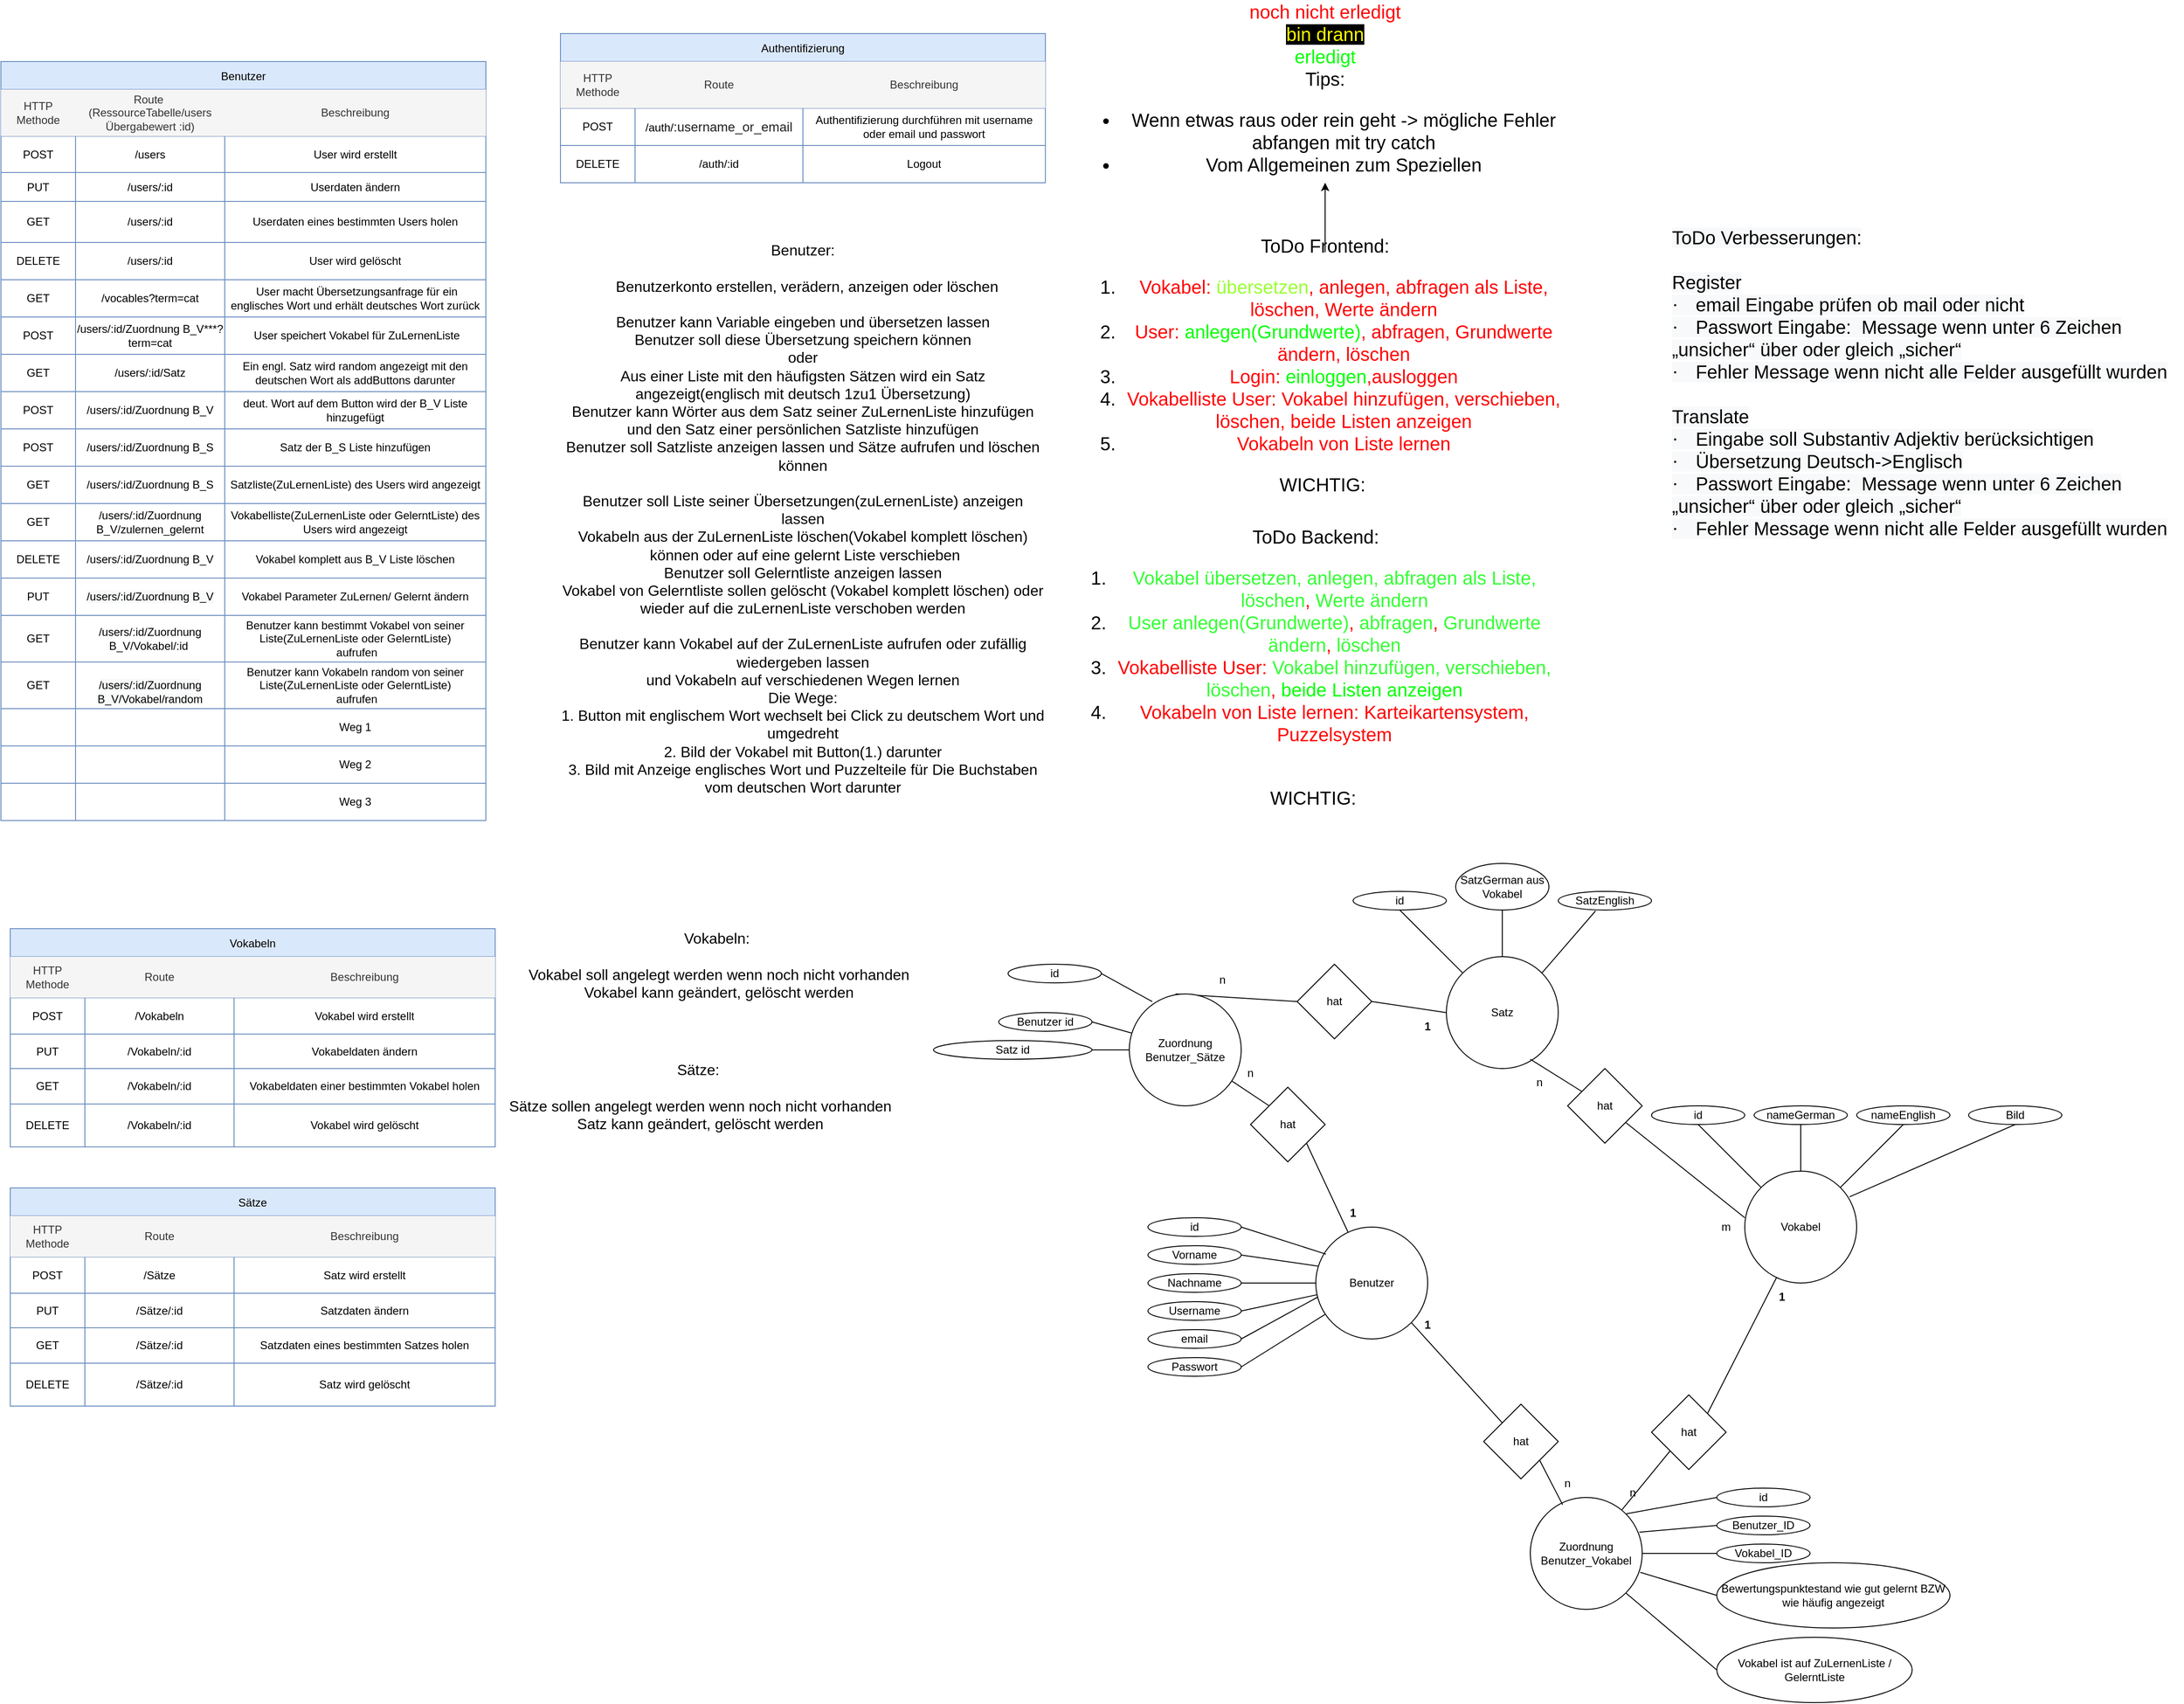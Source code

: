 <mxfile version="16.4.5" type="github">
  <diagram id="N6lsiD8oopJrpO06N1Q2" name="Page-1">
    <mxGraphModel dx="3671" dy="763" grid="1" gridSize="10" guides="1" tooltips="1" connect="1" arrows="1" fold="1" page="1" pageScale="1" pageWidth="827" pageHeight="1169" math="0" shadow="0">
      <root>
        <mxCell id="0" />
        <mxCell id="1" parent="0" />
        <mxCell id="SOVXefjvVhWVXNpoaT12-18" value="Benutzer" style="shape=table;startSize=30;container=1;collapsible=0;childLayout=tableLayout;fillColor=#dae8fc;strokeColor=#6c8ebf;" parent="1" vertex="1">
          <mxGeometry x="-2400" y="110" width="520" height="814" as="geometry" />
        </mxCell>
        <mxCell id="SOVXefjvVhWVXNpoaT12-19" value="" style="shape=partialRectangle;collapsible=0;dropTarget=0;pointerEvents=0;fillColor=none;top=0;left=0;bottom=0;right=0;points=[[0,0.5],[1,0.5]];portConstraint=eastwest;" parent="SOVXefjvVhWVXNpoaT12-18" vertex="1">
          <mxGeometry y="30" width="520" height="50" as="geometry" />
        </mxCell>
        <mxCell id="SOVXefjvVhWVXNpoaT12-20" value="HTTP Methode" style="shape=partialRectangle;html=1;whiteSpace=wrap;connectable=0;overflow=hidden;fillColor=#f5f5f5;top=0;left=0;bottom=0;right=0;pointerEvents=1;fontColor=#333333;strokeColor=#666666;" parent="SOVXefjvVhWVXNpoaT12-19" vertex="1">
          <mxGeometry width="80" height="50" as="geometry">
            <mxRectangle width="80" height="50" as="alternateBounds" />
          </mxGeometry>
        </mxCell>
        <mxCell id="SOVXefjvVhWVXNpoaT12-21" value="Route&amp;nbsp; (RessourceTabelle/users Übergabewert :id)" style="shape=partialRectangle;html=1;whiteSpace=wrap;connectable=0;overflow=hidden;fillColor=#f5f5f5;top=0;left=0;bottom=0;right=0;pointerEvents=1;fontColor=#333333;strokeColor=#666666;" parent="SOVXefjvVhWVXNpoaT12-19" vertex="1">
          <mxGeometry x="80" width="160" height="50" as="geometry">
            <mxRectangle width="160" height="50" as="alternateBounds" />
          </mxGeometry>
        </mxCell>
        <mxCell id="SOVXefjvVhWVXNpoaT12-22" value="Beschreibung" style="shape=partialRectangle;html=1;whiteSpace=wrap;connectable=0;overflow=hidden;fillColor=#f5f5f5;top=0;left=0;bottom=0;right=0;pointerEvents=1;fontColor=#333333;strokeColor=#666666;" parent="SOVXefjvVhWVXNpoaT12-19" vertex="1">
          <mxGeometry x="240" width="280" height="50" as="geometry">
            <mxRectangle width="280" height="50" as="alternateBounds" />
          </mxGeometry>
        </mxCell>
        <mxCell id="SOVXefjvVhWVXNpoaT12-23" value="" style="shape=partialRectangle;collapsible=0;dropTarget=0;pointerEvents=0;fillColor=none;top=0;left=0;bottom=0;right=0;points=[[0,0.5],[1,0.5]];portConstraint=eastwest;" parent="SOVXefjvVhWVXNpoaT12-18" vertex="1">
          <mxGeometry y="80" width="520" height="39" as="geometry" />
        </mxCell>
        <mxCell id="SOVXefjvVhWVXNpoaT12-24" value="POST" style="shape=partialRectangle;html=1;whiteSpace=wrap;connectable=0;overflow=hidden;fillColor=none;top=0;left=0;bottom=0;right=0;pointerEvents=1;" parent="SOVXefjvVhWVXNpoaT12-23" vertex="1">
          <mxGeometry width="80" height="39" as="geometry">
            <mxRectangle width="80" height="39" as="alternateBounds" />
          </mxGeometry>
        </mxCell>
        <mxCell id="SOVXefjvVhWVXNpoaT12-25" value="/users" style="shape=partialRectangle;html=1;whiteSpace=wrap;connectable=0;overflow=hidden;fillColor=none;top=0;left=0;bottom=0;right=0;pointerEvents=1;" parent="SOVXefjvVhWVXNpoaT12-23" vertex="1">
          <mxGeometry x="80" width="160" height="39" as="geometry">
            <mxRectangle width="160" height="39" as="alternateBounds" />
          </mxGeometry>
        </mxCell>
        <mxCell id="SOVXefjvVhWVXNpoaT12-26" value="User wird erstellt" style="shape=partialRectangle;html=1;whiteSpace=wrap;connectable=0;overflow=hidden;fillColor=none;top=0;left=0;bottom=0;right=0;pointerEvents=1;" parent="SOVXefjvVhWVXNpoaT12-23" vertex="1">
          <mxGeometry x="240" width="280" height="39" as="geometry">
            <mxRectangle width="280" height="39" as="alternateBounds" />
          </mxGeometry>
        </mxCell>
        <mxCell id="SOVXefjvVhWVXNpoaT12-27" value="" style="shape=partialRectangle;collapsible=0;dropTarget=0;pointerEvents=0;fillColor=none;top=0;left=0;bottom=0;right=0;points=[[0,0.5],[1,0.5]];portConstraint=eastwest;" parent="SOVXefjvVhWVXNpoaT12-18" vertex="1">
          <mxGeometry y="119" width="520" height="31" as="geometry" />
        </mxCell>
        <mxCell id="SOVXefjvVhWVXNpoaT12-28" value="PUT" style="shape=partialRectangle;html=1;whiteSpace=wrap;connectable=0;overflow=hidden;fillColor=none;top=0;left=0;bottom=0;right=0;pointerEvents=1;" parent="SOVXefjvVhWVXNpoaT12-27" vertex="1">
          <mxGeometry width="80" height="31" as="geometry">
            <mxRectangle width="80" height="31" as="alternateBounds" />
          </mxGeometry>
        </mxCell>
        <mxCell id="SOVXefjvVhWVXNpoaT12-29" value="/users/:id" style="shape=partialRectangle;html=1;whiteSpace=wrap;connectable=0;overflow=hidden;fillColor=none;top=0;left=0;bottom=0;right=0;pointerEvents=1;" parent="SOVXefjvVhWVXNpoaT12-27" vertex="1">
          <mxGeometry x="80" width="160" height="31" as="geometry">
            <mxRectangle width="160" height="31" as="alternateBounds" />
          </mxGeometry>
        </mxCell>
        <mxCell id="SOVXefjvVhWVXNpoaT12-30" value="Userdaten ändern" style="shape=partialRectangle;html=1;whiteSpace=wrap;connectable=0;overflow=hidden;fillColor=none;top=0;left=0;bottom=0;right=0;pointerEvents=1;" parent="SOVXefjvVhWVXNpoaT12-27" vertex="1">
          <mxGeometry x="240" width="280" height="31" as="geometry">
            <mxRectangle width="280" height="31" as="alternateBounds" />
          </mxGeometry>
        </mxCell>
        <mxCell id="SOVXefjvVhWVXNpoaT12-31" value="" style="shape=partialRectangle;collapsible=0;dropTarget=0;pointerEvents=0;fillColor=none;top=0;left=0;bottom=0;right=0;points=[[0,0.5],[1,0.5]];portConstraint=eastwest;" parent="SOVXefjvVhWVXNpoaT12-18" vertex="1">
          <mxGeometry y="150" width="520" height="44" as="geometry" />
        </mxCell>
        <mxCell id="SOVXefjvVhWVXNpoaT12-32" value="GET" style="shape=partialRectangle;html=1;whiteSpace=wrap;connectable=0;overflow=hidden;fillColor=none;top=0;left=0;bottom=0;right=0;pointerEvents=1;" parent="SOVXefjvVhWVXNpoaT12-31" vertex="1">
          <mxGeometry width="80" height="44" as="geometry">
            <mxRectangle width="80" height="44" as="alternateBounds" />
          </mxGeometry>
        </mxCell>
        <mxCell id="SOVXefjvVhWVXNpoaT12-33" value="/users/:id" style="shape=partialRectangle;html=1;whiteSpace=wrap;connectable=0;overflow=hidden;fillColor=none;top=0;left=0;bottom=0;right=0;pointerEvents=1;" parent="SOVXefjvVhWVXNpoaT12-31" vertex="1">
          <mxGeometry x="80" width="160" height="44" as="geometry">
            <mxRectangle width="160" height="44" as="alternateBounds" />
          </mxGeometry>
        </mxCell>
        <mxCell id="SOVXefjvVhWVXNpoaT12-34" value="Userdaten eines bestimmten Users holen" style="shape=partialRectangle;html=1;whiteSpace=wrap;connectable=0;overflow=hidden;fillColor=none;top=0;left=0;bottom=0;right=0;pointerEvents=1;" parent="SOVXefjvVhWVXNpoaT12-31" vertex="1">
          <mxGeometry x="240" width="280" height="44" as="geometry">
            <mxRectangle width="280" height="44" as="alternateBounds" />
          </mxGeometry>
        </mxCell>
        <mxCell id="SOVXefjvVhWVXNpoaT12-35" value="" style="shape=partialRectangle;collapsible=0;dropTarget=0;pointerEvents=0;fillColor=none;top=0;left=0;bottom=0;right=0;points=[[0,0.5],[1,0.5]];portConstraint=eastwest;" parent="SOVXefjvVhWVXNpoaT12-18" vertex="1">
          <mxGeometry y="194" width="520" height="40" as="geometry" />
        </mxCell>
        <mxCell id="SOVXefjvVhWVXNpoaT12-36" value="DELETE" style="shape=partialRectangle;html=1;whiteSpace=wrap;connectable=0;overflow=hidden;fillColor=none;top=0;left=0;bottom=0;right=0;pointerEvents=1;" parent="SOVXefjvVhWVXNpoaT12-35" vertex="1">
          <mxGeometry width="80" height="40" as="geometry">
            <mxRectangle width="80" height="40" as="alternateBounds" />
          </mxGeometry>
        </mxCell>
        <mxCell id="SOVXefjvVhWVXNpoaT12-37" value="/users/:id" style="shape=partialRectangle;html=1;whiteSpace=wrap;connectable=0;overflow=hidden;fillColor=none;top=0;left=0;bottom=0;right=0;pointerEvents=1;" parent="SOVXefjvVhWVXNpoaT12-35" vertex="1">
          <mxGeometry x="80" width="160" height="40" as="geometry">
            <mxRectangle width="160" height="40" as="alternateBounds" />
          </mxGeometry>
        </mxCell>
        <mxCell id="SOVXefjvVhWVXNpoaT12-38" value="User wird gelöscht" style="shape=partialRectangle;html=1;whiteSpace=wrap;connectable=0;overflow=hidden;fillColor=none;top=0;left=0;bottom=0;right=0;pointerEvents=1;" parent="SOVXefjvVhWVXNpoaT12-35" vertex="1">
          <mxGeometry x="240" width="280" height="40" as="geometry">
            <mxRectangle width="280" height="40" as="alternateBounds" />
          </mxGeometry>
        </mxCell>
        <mxCell id="SOVXefjvVhWVXNpoaT12-43" style="shape=partialRectangle;collapsible=0;dropTarget=0;pointerEvents=0;fillColor=none;top=0;left=0;bottom=0;right=0;points=[[0,0.5],[1,0.5]];portConstraint=eastwest;" parent="SOVXefjvVhWVXNpoaT12-18" vertex="1">
          <mxGeometry y="234" width="520" height="40" as="geometry" />
        </mxCell>
        <mxCell id="SOVXefjvVhWVXNpoaT12-44" value="GET" style="shape=partialRectangle;html=1;whiteSpace=wrap;connectable=0;overflow=hidden;fillColor=none;top=0;left=0;bottom=0;right=0;pointerEvents=1;" parent="SOVXefjvVhWVXNpoaT12-43" vertex="1">
          <mxGeometry width="80" height="40" as="geometry">
            <mxRectangle width="80" height="40" as="alternateBounds" />
          </mxGeometry>
        </mxCell>
        <mxCell id="SOVXefjvVhWVXNpoaT12-45" value="/vocables?term=cat" style="shape=partialRectangle;html=1;whiteSpace=wrap;connectable=0;overflow=hidden;fillColor=none;top=0;left=0;bottom=0;right=0;pointerEvents=1;" parent="SOVXefjvVhWVXNpoaT12-43" vertex="1">
          <mxGeometry x="80" width="160" height="40" as="geometry">
            <mxRectangle width="160" height="40" as="alternateBounds" />
          </mxGeometry>
        </mxCell>
        <mxCell id="SOVXefjvVhWVXNpoaT12-46" value="&amp;nbsp;User macht Übersetzungsanfrage für ein englisches Wort und erhält deutsches Wort zurück" style="shape=partialRectangle;html=1;whiteSpace=wrap;connectable=0;overflow=hidden;fillColor=none;top=0;left=0;bottom=0;right=0;pointerEvents=1;" parent="SOVXefjvVhWVXNpoaT12-43" vertex="1">
          <mxGeometry x="240" width="280" height="40" as="geometry">
            <mxRectangle width="280" height="40" as="alternateBounds" />
          </mxGeometry>
        </mxCell>
        <mxCell id="7HVum3_ixfd8tOSZu9AS-34" style="shape=partialRectangle;collapsible=0;dropTarget=0;pointerEvents=0;fillColor=none;top=0;left=0;bottom=0;right=0;points=[[0,0.5],[1,0.5]];portConstraint=eastwest;" parent="SOVXefjvVhWVXNpoaT12-18" vertex="1">
          <mxGeometry y="274" width="520" height="40" as="geometry" />
        </mxCell>
        <mxCell id="7HVum3_ixfd8tOSZu9AS-35" value="POST" style="shape=partialRectangle;html=1;whiteSpace=wrap;connectable=0;overflow=hidden;fillColor=none;top=0;left=0;bottom=0;right=0;pointerEvents=1;" parent="7HVum3_ixfd8tOSZu9AS-34" vertex="1">
          <mxGeometry width="80" height="40" as="geometry">
            <mxRectangle width="80" height="40" as="alternateBounds" />
          </mxGeometry>
        </mxCell>
        <mxCell id="7HVum3_ixfd8tOSZu9AS-36" value="/users/:id/Zuordnung B_V***?term=cat" style="shape=partialRectangle;html=1;whiteSpace=wrap;connectable=0;overflow=hidden;fillColor=none;top=0;left=0;bottom=0;right=0;pointerEvents=1;" parent="7HVum3_ixfd8tOSZu9AS-34" vertex="1">
          <mxGeometry x="80" width="160" height="40" as="geometry">
            <mxRectangle width="160" height="40" as="alternateBounds" />
          </mxGeometry>
        </mxCell>
        <mxCell id="7HVum3_ixfd8tOSZu9AS-37" value="&amp;nbsp;User speichert Vokabel für ZuLernenListe" style="shape=partialRectangle;html=1;whiteSpace=wrap;connectable=0;overflow=hidden;fillColor=none;top=0;left=0;bottom=0;right=0;pointerEvents=1;" parent="7HVum3_ixfd8tOSZu9AS-34" vertex="1">
          <mxGeometry x="240" width="280" height="40" as="geometry">
            <mxRectangle width="280" height="40" as="alternateBounds" />
          </mxGeometry>
        </mxCell>
        <mxCell id="_gnEER4y4tVQ6sH97-qz-57" style="shape=partialRectangle;collapsible=0;dropTarget=0;pointerEvents=0;fillColor=none;top=0;left=0;bottom=0;right=0;points=[[0,0.5],[1,0.5]];portConstraint=eastwest;" parent="SOVXefjvVhWVXNpoaT12-18" vertex="1">
          <mxGeometry y="314" width="520" height="40" as="geometry" />
        </mxCell>
        <mxCell id="_gnEER4y4tVQ6sH97-qz-58" value="GET" style="shape=partialRectangle;html=1;whiteSpace=wrap;connectable=0;overflow=hidden;fillColor=none;top=0;left=0;bottom=0;right=0;pointerEvents=1;" parent="_gnEER4y4tVQ6sH97-qz-57" vertex="1">
          <mxGeometry width="80" height="40" as="geometry">
            <mxRectangle width="80" height="40" as="alternateBounds" />
          </mxGeometry>
        </mxCell>
        <mxCell id="_gnEER4y4tVQ6sH97-qz-59" value="/users/:id/Satz" style="shape=partialRectangle;html=1;whiteSpace=wrap;connectable=0;overflow=hidden;fillColor=none;top=0;left=0;bottom=0;right=0;pointerEvents=1;" parent="_gnEER4y4tVQ6sH97-qz-57" vertex="1">
          <mxGeometry x="80" width="160" height="40" as="geometry">
            <mxRectangle width="160" height="40" as="alternateBounds" />
          </mxGeometry>
        </mxCell>
        <mxCell id="_gnEER4y4tVQ6sH97-qz-60" value="Ein engl. Satz wird random angezeigt mit den deutschen Wort als addButtons darunter" style="shape=partialRectangle;html=1;whiteSpace=wrap;connectable=0;overflow=hidden;fillColor=none;top=0;left=0;bottom=0;right=0;pointerEvents=1;" parent="_gnEER4y4tVQ6sH97-qz-57" vertex="1">
          <mxGeometry x="240" width="280" height="40" as="geometry">
            <mxRectangle width="280" height="40" as="alternateBounds" />
          </mxGeometry>
        </mxCell>
        <mxCell id="_gnEER4y4tVQ6sH97-qz-61" style="shape=partialRectangle;collapsible=0;dropTarget=0;pointerEvents=0;fillColor=none;top=0;left=0;bottom=0;right=0;points=[[0,0.5],[1,0.5]];portConstraint=eastwest;" parent="SOVXefjvVhWVXNpoaT12-18" vertex="1">
          <mxGeometry y="354" width="520" height="40" as="geometry" />
        </mxCell>
        <mxCell id="_gnEER4y4tVQ6sH97-qz-62" value="POST" style="shape=partialRectangle;html=1;whiteSpace=wrap;connectable=0;overflow=hidden;fillColor=none;top=0;left=0;bottom=0;right=0;pointerEvents=1;" parent="_gnEER4y4tVQ6sH97-qz-61" vertex="1">
          <mxGeometry width="80" height="40" as="geometry">
            <mxRectangle width="80" height="40" as="alternateBounds" />
          </mxGeometry>
        </mxCell>
        <mxCell id="_gnEER4y4tVQ6sH97-qz-63" value="/users/:id/Zuordnung B_V" style="shape=partialRectangle;html=1;whiteSpace=wrap;connectable=0;overflow=hidden;fillColor=none;top=0;left=0;bottom=0;right=0;pointerEvents=1;" parent="_gnEER4y4tVQ6sH97-qz-61" vertex="1">
          <mxGeometry x="80" width="160" height="40" as="geometry">
            <mxRectangle width="160" height="40" as="alternateBounds" />
          </mxGeometry>
        </mxCell>
        <mxCell id="_gnEER4y4tVQ6sH97-qz-64" value="deut. Wort auf dem Button wird der B_V Liste hinzugefügt" style="shape=partialRectangle;html=1;whiteSpace=wrap;connectable=0;overflow=hidden;fillColor=none;top=0;left=0;bottom=0;right=0;pointerEvents=1;" parent="_gnEER4y4tVQ6sH97-qz-61" vertex="1">
          <mxGeometry x="240" width="280" height="40" as="geometry">
            <mxRectangle width="280" height="40" as="alternateBounds" />
          </mxGeometry>
        </mxCell>
        <mxCell id="_gnEER4y4tVQ6sH97-qz-65" style="shape=partialRectangle;collapsible=0;dropTarget=0;pointerEvents=0;fillColor=none;top=0;left=0;bottom=0;right=0;points=[[0,0.5],[1,0.5]];portConstraint=eastwest;" parent="SOVXefjvVhWVXNpoaT12-18" vertex="1">
          <mxGeometry y="394" width="520" height="40" as="geometry" />
        </mxCell>
        <mxCell id="_gnEER4y4tVQ6sH97-qz-66" value="POST" style="shape=partialRectangle;html=1;whiteSpace=wrap;connectable=0;overflow=hidden;fillColor=none;top=0;left=0;bottom=0;right=0;pointerEvents=1;" parent="_gnEER4y4tVQ6sH97-qz-65" vertex="1">
          <mxGeometry width="80" height="40" as="geometry">
            <mxRectangle width="80" height="40" as="alternateBounds" />
          </mxGeometry>
        </mxCell>
        <mxCell id="_gnEER4y4tVQ6sH97-qz-67" value="/users/:id/Zuordnung B_S" style="shape=partialRectangle;html=1;whiteSpace=wrap;connectable=0;overflow=hidden;fillColor=none;top=0;left=0;bottom=0;right=0;pointerEvents=1;" parent="_gnEER4y4tVQ6sH97-qz-65" vertex="1">
          <mxGeometry x="80" width="160" height="40" as="geometry">
            <mxRectangle width="160" height="40" as="alternateBounds" />
          </mxGeometry>
        </mxCell>
        <mxCell id="_gnEER4y4tVQ6sH97-qz-68" value="Satz der B_S Liste hinzufügen" style="shape=partialRectangle;html=1;whiteSpace=wrap;connectable=0;overflow=hidden;fillColor=none;top=0;left=0;bottom=0;right=0;pointerEvents=1;" parent="_gnEER4y4tVQ6sH97-qz-65" vertex="1">
          <mxGeometry x="240" width="280" height="40" as="geometry">
            <mxRectangle width="280" height="40" as="alternateBounds" />
          </mxGeometry>
        </mxCell>
        <mxCell id="_gnEER4y4tVQ6sH97-qz-69" style="shape=partialRectangle;collapsible=0;dropTarget=0;pointerEvents=0;fillColor=none;top=0;left=0;bottom=0;right=0;points=[[0,0.5],[1,0.5]];portConstraint=eastwest;" parent="SOVXefjvVhWVXNpoaT12-18" vertex="1">
          <mxGeometry y="434" width="520" height="40" as="geometry" />
        </mxCell>
        <mxCell id="_gnEER4y4tVQ6sH97-qz-70" value="GET" style="shape=partialRectangle;html=1;whiteSpace=wrap;connectable=0;overflow=hidden;fillColor=none;top=0;left=0;bottom=0;right=0;pointerEvents=1;" parent="_gnEER4y4tVQ6sH97-qz-69" vertex="1">
          <mxGeometry width="80" height="40" as="geometry">
            <mxRectangle width="80" height="40" as="alternateBounds" />
          </mxGeometry>
        </mxCell>
        <mxCell id="_gnEER4y4tVQ6sH97-qz-71" value="/users/:id/Zuordnung B_S" style="shape=partialRectangle;html=1;whiteSpace=wrap;connectable=0;overflow=hidden;fillColor=none;top=0;left=0;bottom=0;right=0;pointerEvents=1;" parent="_gnEER4y4tVQ6sH97-qz-69" vertex="1">
          <mxGeometry x="80" width="160" height="40" as="geometry">
            <mxRectangle width="160" height="40" as="alternateBounds" />
          </mxGeometry>
        </mxCell>
        <mxCell id="_gnEER4y4tVQ6sH97-qz-72" value="Satzliste(ZuLernenListe) des Users wird angezeigt" style="shape=partialRectangle;html=1;whiteSpace=wrap;connectable=0;overflow=hidden;fillColor=none;top=0;left=0;bottom=0;right=0;pointerEvents=1;" parent="_gnEER4y4tVQ6sH97-qz-69" vertex="1">
          <mxGeometry x="240" width="280" height="40" as="geometry">
            <mxRectangle width="280" height="40" as="alternateBounds" />
          </mxGeometry>
        </mxCell>
        <mxCell id="7HVum3_ixfd8tOSZu9AS-38" style="shape=partialRectangle;collapsible=0;dropTarget=0;pointerEvents=0;fillColor=none;top=0;left=0;bottom=0;right=0;points=[[0,0.5],[1,0.5]];portConstraint=eastwest;" parent="SOVXefjvVhWVXNpoaT12-18" vertex="1">
          <mxGeometry y="474" width="520" height="40" as="geometry" />
        </mxCell>
        <mxCell id="7HVum3_ixfd8tOSZu9AS-39" value="GET" style="shape=partialRectangle;html=1;whiteSpace=wrap;connectable=0;overflow=hidden;fillColor=none;top=0;left=0;bottom=0;right=0;pointerEvents=1;" parent="7HVum3_ixfd8tOSZu9AS-38" vertex="1">
          <mxGeometry width="80" height="40" as="geometry">
            <mxRectangle width="80" height="40" as="alternateBounds" />
          </mxGeometry>
        </mxCell>
        <mxCell id="7HVum3_ixfd8tOSZu9AS-40" value="/users/:id/Zuordnung B_V/zulernen_gelernt" style="shape=partialRectangle;html=1;whiteSpace=wrap;connectable=0;overflow=hidden;fillColor=none;top=0;left=0;bottom=0;right=0;pointerEvents=1;" parent="7HVum3_ixfd8tOSZu9AS-38" vertex="1">
          <mxGeometry x="80" width="160" height="40" as="geometry">
            <mxRectangle width="160" height="40" as="alternateBounds" />
          </mxGeometry>
        </mxCell>
        <mxCell id="7HVum3_ixfd8tOSZu9AS-41" value="Vokabelliste(ZuLernenListe oder GelerntListe) des Users wird angezeigt" style="shape=partialRectangle;html=1;whiteSpace=wrap;connectable=0;overflow=hidden;fillColor=none;top=0;left=0;bottom=0;right=0;pointerEvents=1;" parent="7HVum3_ixfd8tOSZu9AS-38" vertex="1">
          <mxGeometry x="240" width="280" height="40" as="geometry">
            <mxRectangle width="280" height="40" as="alternateBounds" />
          </mxGeometry>
        </mxCell>
        <mxCell id="7HVum3_ixfd8tOSZu9AS-79" style="shape=partialRectangle;collapsible=0;dropTarget=0;pointerEvents=0;fillColor=none;top=0;left=0;bottom=0;right=0;points=[[0,0.5],[1,0.5]];portConstraint=eastwest;" parent="SOVXefjvVhWVXNpoaT12-18" vertex="1">
          <mxGeometry y="514" width="520" height="40" as="geometry" />
        </mxCell>
        <mxCell id="7HVum3_ixfd8tOSZu9AS-80" value="DELETE" style="shape=partialRectangle;html=1;whiteSpace=wrap;connectable=0;overflow=hidden;fillColor=none;top=0;left=0;bottom=0;right=0;pointerEvents=1;" parent="7HVum3_ixfd8tOSZu9AS-79" vertex="1">
          <mxGeometry width="80" height="40" as="geometry">
            <mxRectangle width="80" height="40" as="alternateBounds" />
          </mxGeometry>
        </mxCell>
        <mxCell id="7HVum3_ixfd8tOSZu9AS-81" value="/users/:id/Zuordnung B_V" style="shape=partialRectangle;html=1;whiteSpace=wrap;connectable=0;overflow=hidden;fillColor=none;top=0;left=0;bottom=0;right=0;pointerEvents=1;" parent="7HVum3_ixfd8tOSZu9AS-79" vertex="1">
          <mxGeometry x="80" width="160" height="40" as="geometry">
            <mxRectangle width="160" height="40" as="alternateBounds" />
          </mxGeometry>
        </mxCell>
        <mxCell id="7HVum3_ixfd8tOSZu9AS-82" value="Vokabel komplett aus B_V Liste löschen" style="shape=partialRectangle;html=1;whiteSpace=wrap;connectable=0;overflow=hidden;fillColor=none;top=0;left=0;bottom=0;right=0;pointerEvents=1;" parent="7HVum3_ixfd8tOSZu9AS-79" vertex="1">
          <mxGeometry x="240" width="280" height="40" as="geometry">
            <mxRectangle width="280" height="40" as="alternateBounds" />
          </mxGeometry>
        </mxCell>
        <mxCell id="7HVum3_ixfd8tOSZu9AS-75" style="shape=partialRectangle;collapsible=0;dropTarget=0;pointerEvents=0;fillColor=none;top=0;left=0;bottom=0;right=0;points=[[0,0.5],[1,0.5]];portConstraint=eastwest;" parent="SOVXefjvVhWVXNpoaT12-18" vertex="1">
          <mxGeometry y="554" width="520" height="40" as="geometry" />
        </mxCell>
        <mxCell id="7HVum3_ixfd8tOSZu9AS-76" value="PUT" style="shape=partialRectangle;html=1;whiteSpace=wrap;connectable=0;overflow=hidden;fillColor=none;top=0;left=0;bottom=0;right=0;pointerEvents=1;" parent="7HVum3_ixfd8tOSZu9AS-75" vertex="1">
          <mxGeometry width="80" height="40" as="geometry">
            <mxRectangle width="80" height="40" as="alternateBounds" />
          </mxGeometry>
        </mxCell>
        <mxCell id="7HVum3_ixfd8tOSZu9AS-77" value="&lt;span style=&quot;color: rgb(0 , 0 , 0) ; font-family: &amp;#34;helvetica&amp;#34; ; font-size: 12px ; font-style: normal ; font-weight: 400 ; letter-spacing: normal ; text-align: center ; text-indent: 0px ; text-transform: none ; word-spacing: 0px ; background-color: rgb(248 , 249 , 250) ; display: inline ; float: none&quot;&gt;/users/:id/Zuordnung B_V&lt;/span&gt;" style="shape=partialRectangle;html=1;whiteSpace=wrap;connectable=0;overflow=hidden;fillColor=none;top=0;left=0;bottom=0;right=0;pointerEvents=1;" parent="7HVum3_ixfd8tOSZu9AS-75" vertex="1">
          <mxGeometry x="80" width="160" height="40" as="geometry">
            <mxRectangle width="160" height="40" as="alternateBounds" />
          </mxGeometry>
        </mxCell>
        <mxCell id="7HVum3_ixfd8tOSZu9AS-78" value="Vokabel Parameter ZuLernen/ Gelernt ändern" style="shape=partialRectangle;html=1;whiteSpace=wrap;connectable=0;overflow=hidden;fillColor=none;top=0;left=0;bottom=0;right=0;pointerEvents=1;" parent="7HVum3_ixfd8tOSZu9AS-75" vertex="1">
          <mxGeometry x="240" width="280" height="40" as="geometry">
            <mxRectangle width="280" height="40" as="alternateBounds" />
          </mxGeometry>
        </mxCell>
        <mxCell id="_gnEER4y4tVQ6sH97-qz-74" style="shape=partialRectangle;collapsible=0;dropTarget=0;pointerEvents=0;fillColor=none;top=0;left=0;bottom=0;right=0;points=[[0,0.5],[1,0.5]];portConstraint=eastwest;" parent="SOVXefjvVhWVXNpoaT12-18" vertex="1">
          <mxGeometry y="594" width="520" height="50" as="geometry" />
        </mxCell>
        <mxCell id="_gnEER4y4tVQ6sH97-qz-75" value="GET" style="shape=partialRectangle;html=1;whiteSpace=wrap;connectable=0;overflow=hidden;fillColor=none;top=0;left=0;bottom=0;right=0;pointerEvents=1;" parent="_gnEER4y4tVQ6sH97-qz-74" vertex="1">
          <mxGeometry width="80" height="50" as="geometry">
            <mxRectangle width="80" height="50" as="alternateBounds" />
          </mxGeometry>
        </mxCell>
        <mxCell id="_gnEER4y4tVQ6sH97-qz-76" value="/users/:id/Zuordnung B_V/Vokabel/:id&amp;nbsp;" style="shape=partialRectangle;html=1;whiteSpace=wrap;connectable=0;overflow=hidden;fillColor=none;top=0;left=0;bottom=0;right=0;pointerEvents=1;" parent="_gnEER4y4tVQ6sH97-qz-74" vertex="1">
          <mxGeometry x="80" width="160" height="50" as="geometry">
            <mxRectangle width="160" height="50" as="alternateBounds" />
          </mxGeometry>
        </mxCell>
        <mxCell id="_gnEER4y4tVQ6sH97-qz-77" value="Benutzer kann bestimmt Vokabel von seiner Liste(ZuLernenListe oder GelerntListe)&lt;br&gt;&amp;nbsp;aufrufen" style="shape=partialRectangle;html=1;whiteSpace=wrap;connectable=0;overflow=hidden;fillColor=none;top=0;left=0;bottom=0;right=0;pointerEvents=1;" parent="_gnEER4y4tVQ6sH97-qz-74" vertex="1">
          <mxGeometry x="240" width="280" height="50" as="geometry">
            <mxRectangle width="280" height="50" as="alternateBounds" />
          </mxGeometry>
        </mxCell>
        <mxCell id="_gnEER4y4tVQ6sH97-qz-83" style="shape=partialRectangle;collapsible=0;dropTarget=0;pointerEvents=0;fillColor=none;top=0;left=0;bottom=0;right=0;points=[[0,0.5],[1,0.5]];portConstraint=eastwest;" parent="SOVXefjvVhWVXNpoaT12-18" vertex="1">
          <mxGeometry y="644" width="520" height="50" as="geometry" />
        </mxCell>
        <mxCell id="_gnEER4y4tVQ6sH97-qz-84" value="GET" style="shape=partialRectangle;html=1;whiteSpace=wrap;connectable=0;overflow=hidden;fillColor=none;top=0;left=0;bottom=0;right=0;pointerEvents=1;" parent="_gnEER4y4tVQ6sH97-qz-83" vertex="1">
          <mxGeometry width="80" height="50" as="geometry">
            <mxRectangle width="80" height="50" as="alternateBounds" />
          </mxGeometry>
        </mxCell>
        <mxCell id="_gnEER4y4tVQ6sH97-qz-85" value="&lt;br&gt;&lt;span style=&quot;color: rgb(0 , 0 , 0) ; font-family: &amp;#34;helvetica&amp;#34; ; font-size: 12px ; font-style: normal ; font-weight: 400 ; letter-spacing: normal ; text-align: center ; text-indent: 0px ; text-transform: none ; word-spacing: 0px ; background-color: rgb(248 , 249 , 250) ; display: inline ; float: none&quot;&gt;/users/:id/Zuordnung B_V/Vokabel/random&lt;/span&gt;&lt;br&gt;" style="shape=partialRectangle;html=1;whiteSpace=wrap;connectable=0;overflow=hidden;fillColor=none;top=0;left=0;bottom=0;right=0;pointerEvents=1;" parent="_gnEER4y4tVQ6sH97-qz-83" vertex="1">
          <mxGeometry x="80" width="160" height="50" as="geometry">
            <mxRectangle width="160" height="50" as="alternateBounds" />
          </mxGeometry>
        </mxCell>
        <mxCell id="_gnEER4y4tVQ6sH97-qz-86" value="&lt;span&gt;Benutzer kann Vokabeln random von seiner Liste(ZuLernenListe oder GelerntListe)&lt;/span&gt;&lt;br&gt;&lt;span&gt;&amp;nbsp;aufrufen&lt;/span&gt;" style="shape=partialRectangle;html=1;whiteSpace=wrap;connectable=0;overflow=hidden;fillColor=none;top=0;left=0;bottom=0;right=0;pointerEvents=1;" parent="_gnEER4y4tVQ6sH97-qz-83" vertex="1">
          <mxGeometry x="240" width="280" height="50" as="geometry">
            <mxRectangle width="280" height="50" as="alternateBounds" />
          </mxGeometry>
        </mxCell>
        <mxCell id="_gnEER4y4tVQ6sH97-qz-95" style="shape=partialRectangle;collapsible=0;dropTarget=0;pointerEvents=0;fillColor=none;top=0;left=0;bottom=0;right=0;points=[[0,0.5],[1,0.5]];portConstraint=eastwest;" parent="SOVXefjvVhWVXNpoaT12-18" vertex="1">
          <mxGeometry y="694" width="520" height="40" as="geometry" />
        </mxCell>
        <mxCell id="_gnEER4y4tVQ6sH97-qz-96" style="shape=partialRectangle;html=1;whiteSpace=wrap;connectable=0;overflow=hidden;fillColor=none;top=0;left=0;bottom=0;right=0;pointerEvents=1;" parent="_gnEER4y4tVQ6sH97-qz-95" vertex="1">
          <mxGeometry width="80" height="40" as="geometry">
            <mxRectangle width="80" height="40" as="alternateBounds" />
          </mxGeometry>
        </mxCell>
        <mxCell id="_gnEER4y4tVQ6sH97-qz-97" style="shape=partialRectangle;html=1;whiteSpace=wrap;connectable=0;overflow=hidden;fillColor=none;top=0;left=0;bottom=0;right=0;pointerEvents=1;" parent="_gnEER4y4tVQ6sH97-qz-95" vertex="1">
          <mxGeometry x="80" width="160" height="40" as="geometry">
            <mxRectangle width="160" height="40" as="alternateBounds" />
          </mxGeometry>
        </mxCell>
        <mxCell id="_gnEER4y4tVQ6sH97-qz-98" value="Weg 1" style="shape=partialRectangle;html=1;whiteSpace=wrap;connectable=0;overflow=hidden;fillColor=none;top=0;left=0;bottom=0;right=0;pointerEvents=1;" parent="_gnEER4y4tVQ6sH97-qz-95" vertex="1">
          <mxGeometry x="240" width="280" height="40" as="geometry">
            <mxRectangle width="280" height="40" as="alternateBounds" />
          </mxGeometry>
        </mxCell>
        <mxCell id="_gnEER4y4tVQ6sH97-qz-91" style="shape=partialRectangle;collapsible=0;dropTarget=0;pointerEvents=0;fillColor=none;top=0;left=0;bottom=0;right=0;points=[[0,0.5],[1,0.5]];portConstraint=eastwest;" parent="SOVXefjvVhWVXNpoaT12-18" vertex="1">
          <mxGeometry y="734" width="520" height="40" as="geometry" />
        </mxCell>
        <mxCell id="_gnEER4y4tVQ6sH97-qz-92" style="shape=partialRectangle;html=1;whiteSpace=wrap;connectable=0;overflow=hidden;fillColor=none;top=0;left=0;bottom=0;right=0;pointerEvents=1;" parent="_gnEER4y4tVQ6sH97-qz-91" vertex="1">
          <mxGeometry width="80" height="40" as="geometry">
            <mxRectangle width="80" height="40" as="alternateBounds" />
          </mxGeometry>
        </mxCell>
        <mxCell id="_gnEER4y4tVQ6sH97-qz-93" style="shape=partialRectangle;html=1;whiteSpace=wrap;connectable=0;overflow=hidden;fillColor=none;top=0;left=0;bottom=0;right=0;pointerEvents=1;" parent="_gnEER4y4tVQ6sH97-qz-91" vertex="1">
          <mxGeometry x="80" width="160" height="40" as="geometry">
            <mxRectangle width="160" height="40" as="alternateBounds" />
          </mxGeometry>
        </mxCell>
        <mxCell id="_gnEER4y4tVQ6sH97-qz-94" value="Weg 2" style="shape=partialRectangle;html=1;whiteSpace=wrap;connectable=0;overflow=hidden;fillColor=none;top=0;left=0;bottom=0;right=0;pointerEvents=1;" parent="_gnEER4y4tVQ6sH97-qz-91" vertex="1">
          <mxGeometry x="240" width="280" height="40" as="geometry">
            <mxRectangle width="280" height="40" as="alternateBounds" />
          </mxGeometry>
        </mxCell>
        <mxCell id="_gnEER4y4tVQ6sH97-qz-87" style="shape=partialRectangle;collapsible=0;dropTarget=0;pointerEvents=0;fillColor=none;top=0;left=0;bottom=0;right=0;points=[[0,0.5],[1,0.5]];portConstraint=eastwest;" parent="SOVXefjvVhWVXNpoaT12-18" vertex="1">
          <mxGeometry y="774" width="520" height="40" as="geometry" />
        </mxCell>
        <mxCell id="_gnEER4y4tVQ6sH97-qz-88" style="shape=partialRectangle;html=1;whiteSpace=wrap;connectable=0;overflow=hidden;fillColor=none;top=0;left=0;bottom=0;right=0;pointerEvents=1;" parent="_gnEER4y4tVQ6sH97-qz-87" vertex="1">
          <mxGeometry width="80" height="40" as="geometry">
            <mxRectangle width="80" height="40" as="alternateBounds" />
          </mxGeometry>
        </mxCell>
        <mxCell id="_gnEER4y4tVQ6sH97-qz-89" style="shape=partialRectangle;html=1;whiteSpace=wrap;connectable=0;overflow=hidden;fillColor=none;top=0;left=0;bottom=0;right=0;pointerEvents=1;" parent="_gnEER4y4tVQ6sH97-qz-87" vertex="1">
          <mxGeometry x="80" width="160" height="40" as="geometry">
            <mxRectangle width="160" height="40" as="alternateBounds" />
          </mxGeometry>
        </mxCell>
        <mxCell id="_gnEER4y4tVQ6sH97-qz-90" value="Weg 3" style="shape=partialRectangle;html=1;whiteSpace=wrap;connectable=0;overflow=hidden;fillColor=none;top=0;left=0;bottom=0;right=0;pointerEvents=1;" parent="_gnEER4y4tVQ6sH97-qz-87" vertex="1">
          <mxGeometry x="240" width="280" height="40" as="geometry">
            <mxRectangle width="280" height="40" as="alternateBounds" />
          </mxGeometry>
        </mxCell>
        <mxCell id="SOVXefjvVhWVXNpoaT12-81" value="Authentifizierung" style="shape=table;startSize=30;container=1;collapsible=0;childLayout=tableLayout;fillColor=#dae8fc;strokeColor=#6c8ebf;" parent="1" vertex="1">
          <mxGeometry x="-1800" y="80" width="520" height="160" as="geometry" />
        </mxCell>
        <mxCell id="SOVXefjvVhWVXNpoaT12-82" value="" style="shape=partialRectangle;collapsible=0;dropTarget=0;pointerEvents=0;fillColor=none;top=0;left=0;bottom=0;right=0;points=[[0,0.5],[1,0.5]];portConstraint=eastwest;" parent="SOVXefjvVhWVXNpoaT12-81" vertex="1">
          <mxGeometry y="30" width="520" height="50" as="geometry" />
        </mxCell>
        <mxCell id="SOVXefjvVhWVXNpoaT12-83" value="HTTP Methode" style="shape=partialRectangle;html=1;whiteSpace=wrap;connectable=0;overflow=hidden;fillColor=#f5f5f5;top=0;left=0;bottom=0;right=0;pointerEvents=1;fontColor=#333333;strokeColor=#666666;" parent="SOVXefjvVhWVXNpoaT12-82" vertex="1">
          <mxGeometry width="80" height="50" as="geometry">
            <mxRectangle width="80" height="50" as="alternateBounds" />
          </mxGeometry>
        </mxCell>
        <mxCell id="SOVXefjvVhWVXNpoaT12-84" value="Route" style="shape=partialRectangle;html=1;whiteSpace=wrap;connectable=0;overflow=hidden;fillColor=#f5f5f5;top=0;left=0;bottom=0;right=0;pointerEvents=1;fontColor=#333333;strokeColor=#666666;" parent="SOVXefjvVhWVXNpoaT12-82" vertex="1">
          <mxGeometry x="80" width="180" height="50" as="geometry">
            <mxRectangle width="180" height="50" as="alternateBounds" />
          </mxGeometry>
        </mxCell>
        <mxCell id="SOVXefjvVhWVXNpoaT12-85" value="Beschreibung" style="shape=partialRectangle;html=1;whiteSpace=wrap;connectable=0;overflow=hidden;fillColor=#f5f5f5;top=0;left=0;bottom=0;right=0;pointerEvents=1;fontColor=#333333;strokeColor=#666666;" parent="SOVXefjvVhWVXNpoaT12-82" vertex="1">
          <mxGeometry x="260" width="260" height="50" as="geometry">
            <mxRectangle width="260" height="50" as="alternateBounds" />
          </mxGeometry>
        </mxCell>
        <mxCell id="SOVXefjvVhWVXNpoaT12-86" value="" style="shape=partialRectangle;collapsible=0;dropTarget=0;pointerEvents=0;fillColor=none;top=0;left=0;bottom=0;right=0;points=[[0,0.5],[1,0.5]];portConstraint=eastwest;" parent="SOVXefjvVhWVXNpoaT12-81" vertex="1">
          <mxGeometry y="80" width="520" height="40" as="geometry" />
        </mxCell>
        <mxCell id="SOVXefjvVhWVXNpoaT12-87" value="POST" style="shape=partialRectangle;html=1;whiteSpace=wrap;connectable=0;overflow=hidden;fillColor=none;top=0;left=0;bottom=0;right=0;pointerEvents=1;" parent="SOVXefjvVhWVXNpoaT12-86" vertex="1">
          <mxGeometry width="80" height="40" as="geometry">
            <mxRectangle width="80" height="40" as="alternateBounds" />
          </mxGeometry>
        </mxCell>
        <mxCell id="SOVXefjvVhWVXNpoaT12-88" value="/auth/&lt;span style=&quot;color: rgb(32 , 33 , 34) ; font-family: sans-serif ; font-size: 14px&quot;&gt;:username_or_email&lt;/span&gt;" style="shape=partialRectangle;html=1;whiteSpace=wrap;connectable=0;overflow=hidden;fillColor=none;top=0;left=0;bottom=0;right=0;pointerEvents=1;" parent="SOVXefjvVhWVXNpoaT12-86" vertex="1">
          <mxGeometry x="80" width="180" height="40" as="geometry">
            <mxRectangle width="180" height="40" as="alternateBounds" />
          </mxGeometry>
        </mxCell>
        <mxCell id="SOVXefjvVhWVXNpoaT12-89" value="Authentifizierung durchführen mit username oder email und passwort" style="shape=partialRectangle;html=1;whiteSpace=wrap;connectable=0;overflow=hidden;fillColor=none;top=0;left=0;bottom=0;right=0;pointerEvents=1;" parent="SOVXefjvVhWVXNpoaT12-86" vertex="1">
          <mxGeometry x="260" width="260" height="40" as="geometry">
            <mxRectangle width="260" height="40" as="alternateBounds" />
          </mxGeometry>
        </mxCell>
        <mxCell id="SOVXefjvVhWVXNpoaT12-90" value="" style="shape=partialRectangle;collapsible=0;dropTarget=0;pointerEvents=0;fillColor=none;top=0;left=0;bottom=0;right=0;points=[[0,0.5],[1,0.5]];portConstraint=eastwest;" parent="SOVXefjvVhWVXNpoaT12-81" vertex="1">
          <mxGeometry y="120" width="520" height="40" as="geometry" />
        </mxCell>
        <mxCell id="SOVXefjvVhWVXNpoaT12-91" value="DELETE" style="shape=partialRectangle;html=1;whiteSpace=wrap;connectable=0;overflow=hidden;fillColor=none;top=0;left=0;bottom=0;right=0;pointerEvents=1;" parent="SOVXefjvVhWVXNpoaT12-90" vertex="1">
          <mxGeometry width="80" height="40" as="geometry">
            <mxRectangle width="80" height="40" as="alternateBounds" />
          </mxGeometry>
        </mxCell>
        <mxCell id="SOVXefjvVhWVXNpoaT12-92" value="/auth/:id" style="shape=partialRectangle;html=1;whiteSpace=wrap;connectable=0;overflow=hidden;fillColor=none;top=0;left=0;bottom=0;right=0;pointerEvents=1;" parent="SOVXefjvVhWVXNpoaT12-90" vertex="1">
          <mxGeometry x="80" width="180" height="40" as="geometry">
            <mxRectangle width="180" height="40" as="alternateBounds" />
          </mxGeometry>
        </mxCell>
        <mxCell id="SOVXefjvVhWVXNpoaT12-93" value="Logout" style="shape=partialRectangle;html=1;whiteSpace=wrap;connectable=0;overflow=hidden;fillColor=none;top=0;left=0;bottom=0;right=0;pointerEvents=1;" parent="SOVXefjvVhWVXNpoaT12-90" vertex="1">
          <mxGeometry x="260" width="260" height="40" as="geometry">
            <mxRectangle width="260" height="40" as="alternateBounds" />
          </mxGeometry>
        </mxCell>
        <mxCell id="SOVXefjvVhWVXNpoaT12-186" value="Vorname" style="ellipse;whiteSpace=wrap;html=1;" parent="1" vertex="1">
          <mxGeometry x="-1170" y="1380" width="100" height="20" as="geometry" />
        </mxCell>
        <mxCell id="SOVXefjvVhWVXNpoaT12-187" value="Nachname" style="ellipse;whiteSpace=wrap;html=1;" parent="1" vertex="1">
          <mxGeometry x="-1170" y="1410" width="100" height="20" as="geometry" />
        </mxCell>
        <mxCell id="SOVXefjvVhWVXNpoaT12-188" value="email" style="ellipse;whiteSpace=wrap;html=1;" parent="1" vertex="1">
          <mxGeometry x="-1170" y="1470" width="100" height="20" as="geometry" />
        </mxCell>
        <mxCell id="SOVXefjvVhWVXNpoaT12-189" value="Passwort" style="ellipse;whiteSpace=wrap;html=1;" parent="1" vertex="1">
          <mxGeometry x="-1170" y="1500" width="100" height="20" as="geometry" />
        </mxCell>
        <mxCell id="SOVXefjvVhWVXNpoaT12-190" value="id" style="ellipse;whiteSpace=wrap;html=1;" parent="1" vertex="1">
          <mxGeometry x="-1170" y="1350" width="100" height="20" as="geometry" />
        </mxCell>
        <mxCell id="SOVXefjvVhWVXNpoaT12-192" value="Benutzer" style="ellipse;whiteSpace=wrap;html=1;aspect=fixed;" parent="1" vertex="1">
          <mxGeometry x="-990" y="1360" width="120" height="120" as="geometry" />
        </mxCell>
        <mxCell id="SOVXefjvVhWVXNpoaT12-193" value="" style="endArrow=none;html=1;rounded=0;exitX=0;exitY=0.5;exitDx=0;exitDy=0;entryX=1;entryY=0.5;entryDx=0;entryDy=0;" parent="1" source="SOVXefjvVhWVXNpoaT12-192" target="SOVXefjvVhWVXNpoaT12-187" edge="1">
          <mxGeometry width="50" height="50" relative="1" as="geometry">
            <mxPoint x="-790" y="1430" as="sourcePoint" />
            <mxPoint x="-740" y="1380" as="targetPoint" />
          </mxGeometry>
        </mxCell>
        <mxCell id="SOVXefjvVhWVXNpoaT12-194" value="" style="endArrow=none;html=1;rounded=0;exitX=1;exitY=0.5;exitDx=0;exitDy=0;entryX=0.019;entryY=0.349;entryDx=0;entryDy=0;entryPerimeter=0;" parent="1" source="SOVXefjvVhWVXNpoaT12-186" target="SOVXefjvVhWVXNpoaT12-192" edge="1">
          <mxGeometry width="50" height="50" relative="1" as="geometry">
            <mxPoint x="-790" y="1430" as="sourcePoint" />
            <mxPoint x="-740" y="1380" as="targetPoint" />
          </mxGeometry>
        </mxCell>
        <mxCell id="SOVXefjvVhWVXNpoaT12-195" value="" style="endArrow=none;html=1;rounded=0;exitX=1;exitY=0.5;exitDx=0;exitDy=0;entryX=0.091;entryY=0.242;entryDx=0;entryDy=0;entryPerimeter=0;" parent="1" source="SOVXefjvVhWVXNpoaT12-190" target="SOVXefjvVhWVXNpoaT12-192" edge="1">
          <mxGeometry width="50" height="50" relative="1" as="geometry">
            <mxPoint x="-790" y="1430" as="sourcePoint" />
            <mxPoint x="-740" y="1380" as="targetPoint" />
          </mxGeometry>
        </mxCell>
        <mxCell id="SOVXefjvVhWVXNpoaT12-196" value="" style="endArrow=none;html=1;rounded=0;exitX=1;exitY=0.5;exitDx=0;exitDy=0;entryX=0.019;entryY=0.625;entryDx=0;entryDy=0;entryPerimeter=0;" parent="1" source="SOVXefjvVhWVXNpoaT12-188" target="SOVXefjvVhWVXNpoaT12-192" edge="1">
          <mxGeometry width="50" height="50" relative="1" as="geometry">
            <mxPoint x="-790" y="1430" as="sourcePoint" />
            <mxPoint x="-1000" y="1450" as="targetPoint" />
          </mxGeometry>
        </mxCell>
        <mxCell id="SOVXefjvVhWVXNpoaT12-197" value="" style="endArrow=none;html=1;rounded=0;exitX=1;exitY=0.5;exitDx=0;exitDy=0;entryX=0.082;entryY=0.781;entryDx=0;entryDy=0;entryPerimeter=0;" parent="1" source="SOVXefjvVhWVXNpoaT12-189" target="SOVXefjvVhWVXNpoaT12-192" edge="1">
          <mxGeometry width="50" height="50" relative="1" as="geometry">
            <mxPoint x="-790" y="1430" as="sourcePoint" />
            <mxPoint x="-996" y="1463" as="targetPoint" />
          </mxGeometry>
        </mxCell>
        <mxCell id="SOVXefjvVhWVXNpoaT12-198" value="Vokabel" style="ellipse;whiteSpace=wrap;html=1;aspect=fixed;" parent="1" vertex="1">
          <mxGeometry x="-530" y="1300" width="120" height="120" as="geometry" />
        </mxCell>
        <mxCell id="SOVXefjvVhWVXNpoaT12-210" value="nameEnglish" style="ellipse;whiteSpace=wrap;html=1;" parent="1" vertex="1">
          <mxGeometry x="-410" y="1230" width="100" height="20" as="geometry" />
        </mxCell>
        <mxCell id="SOVXefjvVhWVXNpoaT12-211" value="nameGerman" style="ellipse;whiteSpace=wrap;html=1;" parent="1" vertex="1">
          <mxGeometry x="-520" y="1230" width="100" height="20" as="geometry" />
        </mxCell>
        <mxCell id="SOVXefjvVhWVXNpoaT12-214" value="id" style="ellipse;whiteSpace=wrap;html=1;" parent="1" vertex="1">
          <mxGeometry x="-630" y="1230" width="100" height="20" as="geometry" />
        </mxCell>
        <mxCell id="SOVXefjvVhWVXNpoaT12-215" value="" style="endArrow=none;html=1;rounded=0;exitX=0.5;exitY=0;exitDx=0;exitDy=0;entryX=0.5;entryY=1;entryDx=0;entryDy=0;" parent="1" source="SOVXefjvVhWVXNpoaT12-198" target="SOVXefjvVhWVXNpoaT12-211" edge="1">
          <mxGeometry width="50" height="50" relative="1" as="geometry">
            <mxPoint x="-430" y="1160" as="sourcePoint" />
            <mxPoint x="-180" y="1120" as="targetPoint" />
          </mxGeometry>
        </mxCell>
        <mxCell id="SOVXefjvVhWVXNpoaT12-216" value="" style="endArrow=none;html=1;rounded=0;exitX=0.5;exitY=1;exitDx=0;exitDy=0;entryX=1;entryY=0;entryDx=0;entryDy=0;" parent="1" source="SOVXefjvVhWVXNpoaT12-210" target="SOVXefjvVhWVXNpoaT12-198" edge="1">
          <mxGeometry width="50" height="50" relative="1" as="geometry">
            <mxPoint x="-230" y="1170" as="sourcePoint" />
            <mxPoint x="-427.72" y="1141.88" as="targetPoint" />
          </mxGeometry>
        </mxCell>
        <mxCell id="SOVXefjvVhWVXNpoaT12-217" value="" style="endArrow=none;html=1;rounded=0;exitX=0.5;exitY=1;exitDx=0;exitDy=0;" parent="1" source="SOVXefjvVhWVXNpoaT12-214" target="SOVXefjvVhWVXNpoaT12-198" edge="1">
          <mxGeometry width="50" height="50" relative="1" as="geometry">
            <mxPoint x="-220.92" y="1310" as="sourcePoint" />
            <mxPoint x="-410" y="1269.04" as="targetPoint" />
          </mxGeometry>
        </mxCell>
        <mxCell id="7FT5-xa92mVQdmjHT5mG-5" value="1" style="text;html=1;strokeColor=none;fillColor=none;align=center;verticalAlign=middle;whiteSpace=wrap;rounded=0;fontStyle=1" parent="1" vertex="1">
          <mxGeometry x="-900" y="1450" width="60" height="30" as="geometry" />
        </mxCell>
        <mxCell id="7FT5-xa92mVQdmjHT5mG-17" value="1" style="text;html=1;strokeColor=none;fillColor=none;align=center;verticalAlign=middle;whiteSpace=wrap;rounded=0;fontStyle=1" parent="1" vertex="1">
          <mxGeometry x="-520" y="1420" width="60" height="30" as="geometry" />
        </mxCell>
        <mxCell id="7FT5-xa92mVQdmjHT5mG-19" value="Bild" style="ellipse;whiteSpace=wrap;html=1;" parent="1" vertex="1">
          <mxGeometry x="-290" y="1230" width="100" height="20" as="geometry" />
        </mxCell>
        <mxCell id="7FT5-xa92mVQdmjHT5mG-20" value="" style="endArrow=none;html=1;rounded=0;exitX=0.5;exitY=1;exitDx=0;exitDy=0;entryX=1;entryY=0;entryDx=0;entryDy=0;" parent="1" source="7FT5-xa92mVQdmjHT5mG-19" edge="1">
          <mxGeometry width="50" height="50" relative="1" as="geometry">
            <mxPoint x="-350" y="1260.0" as="sourcePoint" />
            <mxPoint x="-417.574" y="1327.574" as="targetPoint" />
          </mxGeometry>
        </mxCell>
        <mxCell id="7HVum3_ixfd8tOSZu9AS-2" value="Sätze" style="shape=table;startSize=30;container=1;collapsible=0;childLayout=tableLayout;fillColor=#dae8fc;strokeColor=#6c8ebf;" parent="1" vertex="1">
          <mxGeometry x="-2390" y="1318" width="520" height="234" as="geometry" />
        </mxCell>
        <mxCell id="7HVum3_ixfd8tOSZu9AS-3" value="" style="shape=partialRectangle;collapsible=0;dropTarget=0;pointerEvents=0;fillColor=none;top=0;left=0;bottom=0;right=0;points=[[0,0.5],[1,0.5]];portConstraint=eastwest;" parent="7HVum3_ixfd8tOSZu9AS-2" vertex="1">
          <mxGeometry y="30" width="520" height="44" as="geometry" />
        </mxCell>
        <mxCell id="7HVum3_ixfd8tOSZu9AS-4" value="HTTP Methode" style="shape=partialRectangle;html=1;whiteSpace=wrap;connectable=0;overflow=hidden;fillColor=#f5f5f5;top=0;left=0;bottom=0;right=0;pointerEvents=1;fontColor=#333333;strokeColor=#666666;" parent="7HVum3_ixfd8tOSZu9AS-3" vertex="1">
          <mxGeometry width="80" height="44" as="geometry">
            <mxRectangle width="80" height="44" as="alternateBounds" />
          </mxGeometry>
        </mxCell>
        <mxCell id="7HVum3_ixfd8tOSZu9AS-5" value="Route" style="shape=partialRectangle;html=1;whiteSpace=wrap;connectable=0;overflow=hidden;fillColor=#f5f5f5;top=0;left=0;bottom=0;right=0;pointerEvents=1;fontColor=#333333;strokeColor=#666666;" parent="7HVum3_ixfd8tOSZu9AS-3" vertex="1">
          <mxGeometry x="80" width="160" height="44" as="geometry">
            <mxRectangle width="160" height="44" as="alternateBounds" />
          </mxGeometry>
        </mxCell>
        <mxCell id="7HVum3_ixfd8tOSZu9AS-6" value="Beschreibung" style="shape=partialRectangle;html=1;whiteSpace=wrap;connectable=0;overflow=hidden;fillColor=#f5f5f5;top=0;left=0;bottom=0;right=0;pointerEvents=1;fontColor=#333333;strokeColor=#666666;" parent="7HVum3_ixfd8tOSZu9AS-3" vertex="1">
          <mxGeometry x="240" width="280" height="44" as="geometry">
            <mxRectangle width="280" height="44" as="alternateBounds" />
          </mxGeometry>
        </mxCell>
        <mxCell id="7HVum3_ixfd8tOSZu9AS-7" value="" style="shape=partialRectangle;collapsible=0;dropTarget=0;pointerEvents=0;fillColor=none;top=0;left=0;bottom=0;right=0;points=[[0,0.5],[1,0.5]];portConstraint=eastwest;" parent="7HVum3_ixfd8tOSZu9AS-2" vertex="1">
          <mxGeometry y="74" width="520" height="39" as="geometry" />
        </mxCell>
        <mxCell id="7HVum3_ixfd8tOSZu9AS-8" value="POST" style="shape=partialRectangle;html=1;whiteSpace=wrap;connectable=0;overflow=hidden;fillColor=none;top=0;left=0;bottom=0;right=0;pointerEvents=1;" parent="7HVum3_ixfd8tOSZu9AS-7" vertex="1">
          <mxGeometry width="80" height="39" as="geometry">
            <mxRectangle width="80" height="39" as="alternateBounds" />
          </mxGeometry>
        </mxCell>
        <mxCell id="7HVum3_ixfd8tOSZu9AS-9" value="/Sätze" style="shape=partialRectangle;html=1;whiteSpace=wrap;connectable=0;overflow=hidden;fillColor=none;top=0;left=0;bottom=0;right=0;pointerEvents=1;" parent="7HVum3_ixfd8tOSZu9AS-7" vertex="1">
          <mxGeometry x="80" width="160" height="39" as="geometry">
            <mxRectangle width="160" height="39" as="alternateBounds" />
          </mxGeometry>
        </mxCell>
        <mxCell id="7HVum3_ixfd8tOSZu9AS-10" value="Satz wird erstellt" style="shape=partialRectangle;html=1;whiteSpace=wrap;connectable=0;overflow=hidden;fillColor=none;top=0;left=0;bottom=0;right=0;pointerEvents=1;" parent="7HVum3_ixfd8tOSZu9AS-7" vertex="1">
          <mxGeometry x="240" width="280" height="39" as="geometry">
            <mxRectangle width="280" height="39" as="alternateBounds" />
          </mxGeometry>
        </mxCell>
        <mxCell id="7HVum3_ixfd8tOSZu9AS-11" value="" style="shape=partialRectangle;collapsible=0;dropTarget=0;pointerEvents=0;fillColor=none;top=0;left=0;bottom=0;right=0;points=[[0,0.5],[1,0.5]];portConstraint=eastwest;" parent="7HVum3_ixfd8tOSZu9AS-2" vertex="1">
          <mxGeometry y="113" width="520" height="37" as="geometry" />
        </mxCell>
        <mxCell id="7HVum3_ixfd8tOSZu9AS-12" value="PUT" style="shape=partialRectangle;html=1;whiteSpace=wrap;connectable=0;overflow=hidden;fillColor=none;top=0;left=0;bottom=0;right=0;pointerEvents=1;" parent="7HVum3_ixfd8tOSZu9AS-11" vertex="1">
          <mxGeometry width="80" height="37" as="geometry">
            <mxRectangle width="80" height="37" as="alternateBounds" />
          </mxGeometry>
        </mxCell>
        <mxCell id="7HVum3_ixfd8tOSZu9AS-13" value="/Sätze/:id" style="shape=partialRectangle;html=1;whiteSpace=wrap;connectable=0;overflow=hidden;fillColor=none;top=0;left=0;bottom=0;right=0;pointerEvents=1;" parent="7HVum3_ixfd8tOSZu9AS-11" vertex="1">
          <mxGeometry x="80" width="160" height="37" as="geometry">
            <mxRectangle width="160" height="37" as="alternateBounds" />
          </mxGeometry>
        </mxCell>
        <mxCell id="7HVum3_ixfd8tOSZu9AS-14" value="Satzdaten ändern" style="shape=partialRectangle;html=1;whiteSpace=wrap;connectable=0;overflow=hidden;fillColor=none;top=0;left=0;bottom=0;right=0;pointerEvents=1;" parent="7HVum3_ixfd8tOSZu9AS-11" vertex="1">
          <mxGeometry x="240" width="280" height="37" as="geometry">
            <mxRectangle width="280" height="37" as="alternateBounds" />
          </mxGeometry>
        </mxCell>
        <mxCell id="7HVum3_ixfd8tOSZu9AS-15" value="" style="shape=partialRectangle;collapsible=0;dropTarget=0;pointerEvents=0;fillColor=none;top=0;left=0;bottom=0;right=0;points=[[0,0.5],[1,0.5]];portConstraint=eastwest;" parent="7HVum3_ixfd8tOSZu9AS-2" vertex="1">
          <mxGeometry y="150" width="520" height="38" as="geometry" />
        </mxCell>
        <mxCell id="7HVum3_ixfd8tOSZu9AS-16" value="GET" style="shape=partialRectangle;html=1;whiteSpace=wrap;connectable=0;overflow=hidden;fillColor=none;top=0;left=0;bottom=0;right=0;pointerEvents=1;" parent="7HVum3_ixfd8tOSZu9AS-15" vertex="1">
          <mxGeometry width="80" height="38" as="geometry">
            <mxRectangle width="80" height="38" as="alternateBounds" />
          </mxGeometry>
        </mxCell>
        <mxCell id="7HVum3_ixfd8tOSZu9AS-17" value="/Sätze/:id" style="shape=partialRectangle;html=1;whiteSpace=wrap;connectable=0;overflow=hidden;fillColor=none;top=0;left=0;bottom=0;right=0;pointerEvents=1;" parent="7HVum3_ixfd8tOSZu9AS-15" vertex="1">
          <mxGeometry x="80" width="160" height="38" as="geometry">
            <mxRectangle width="160" height="38" as="alternateBounds" />
          </mxGeometry>
        </mxCell>
        <mxCell id="7HVum3_ixfd8tOSZu9AS-18" value="Satzdaten eines bestimmten Satzes holen" style="shape=partialRectangle;html=1;whiteSpace=wrap;connectable=0;overflow=hidden;fillColor=none;top=0;left=0;bottom=0;right=0;pointerEvents=1;" parent="7HVum3_ixfd8tOSZu9AS-15" vertex="1">
          <mxGeometry x="240" width="280" height="38" as="geometry">
            <mxRectangle width="280" height="38" as="alternateBounds" />
          </mxGeometry>
        </mxCell>
        <mxCell id="7HVum3_ixfd8tOSZu9AS-19" value="" style="shape=partialRectangle;collapsible=0;dropTarget=0;pointerEvents=0;fillColor=none;top=0;left=0;bottom=0;right=0;points=[[0,0.5],[1,0.5]];portConstraint=eastwest;" parent="7HVum3_ixfd8tOSZu9AS-2" vertex="1">
          <mxGeometry y="188" width="520" height="46" as="geometry" />
        </mxCell>
        <mxCell id="7HVum3_ixfd8tOSZu9AS-20" value="DELETE" style="shape=partialRectangle;html=1;whiteSpace=wrap;connectable=0;overflow=hidden;fillColor=none;top=0;left=0;bottom=0;right=0;pointerEvents=1;" parent="7HVum3_ixfd8tOSZu9AS-19" vertex="1">
          <mxGeometry width="80" height="46" as="geometry">
            <mxRectangle width="80" height="46" as="alternateBounds" />
          </mxGeometry>
        </mxCell>
        <mxCell id="7HVum3_ixfd8tOSZu9AS-21" value="/Sätze/:id" style="shape=partialRectangle;html=1;whiteSpace=wrap;connectable=0;overflow=hidden;fillColor=none;top=0;left=0;bottom=0;right=0;pointerEvents=1;" parent="7HVum3_ixfd8tOSZu9AS-19" vertex="1">
          <mxGeometry x="80" width="160" height="46" as="geometry">
            <mxRectangle width="160" height="46" as="alternateBounds" />
          </mxGeometry>
        </mxCell>
        <mxCell id="7HVum3_ixfd8tOSZu9AS-22" value="Satz wird gelöscht" style="shape=partialRectangle;html=1;whiteSpace=wrap;connectable=0;overflow=hidden;fillColor=none;top=0;left=0;bottom=0;right=0;pointerEvents=1;" parent="7HVum3_ixfd8tOSZu9AS-19" vertex="1">
          <mxGeometry x="240" width="280" height="46" as="geometry">
            <mxRectangle width="280" height="46" as="alternateBounds" />
          </mxGeometry>
        </mxCell>
        <mxCell id="7HVum3_ixfd8tOSZu9AS-32" value="Username" style="ellipse;whiteSpace=wrap;html=1;" parent="1" vertex="1">
          <mxGeometry x="-1170" y="1440" width="100" height="20" as="geometry" />
        </mxCell>
        <mxCell id="7HVum3_ixfd8tOSZu9AS-33" value="" style="endArrow=none;html=1;rounded=0;exitX=1;exitY=0.5;exitDx=0;exitDy=0;" parent="1" source="7HVum3_ixfd8tOSZu9AS-32" target="SOVXefjvVhWVXNpoaT12-192" edge="1">
          <mxGeometry width="50" height="50" relative="1" as="geometry">
            <mxPoint x="-1520" y="1490" as="sourcePoint" />
            <mxPoint x="-1470" y="1440" as="targetPoint" />
          </mxGeometry>
        </mxCell>
        <mxCell id="_gnEER4y4tVQ6sH97-qz-1" value="&lt;font style=&quot;font-size: 16px&quot;&gt;Benutzer:&lt;br&gt;&lt;br&gt;&amp;nbsp; Benutzerkonto erstellen, verädern, anzeigen oder löschen&lt;br&gt;&lt;br&gt;Benutzer kann Variable eingeben und übersetzen lassen&lt;br&gt;Benutzer soll diese Übersetzung speichern können&lt;br&gt;oder&lt;br&gt;Aus einer Liste mit den häufigsten Sätzen wird ein Satz angezeigt(englisch mit deutsch 1zu1 Übersetzung)&lt;br&gt;Benutzer kann Wörter aus dem Satz seiner ZuLernenListe hinzufügen und den Satz einer persönlichen Satzliste hinzufügen&lt;br&gt;Benutzer soll Satzliste anzeigen lassen und Sätze aufrufen und löschen können&lt;br&gt;&lt;br&gt;Benutzer soll Liste seiner Übersetzungen(zuLernenListe) anzeigen lassen&lt;br&gt;Vokabeln aus der ZuLernenListe löschen(Vokabel komplett löschen)&lt;br&gt;&amp;nbsp;können oder auf eine gelernt Liste verschieben &lt;br&gt;Benutzer soll Gelerntliste anzeigen lassen&lt;br&gt;Vokabel von Gelerntliste sollen gelöscht (Vokabel komplett löschen) oder wieder auf die zuLernenListe verschoben werden&lt;br&gt;&lt;br&gt;Benutzer kann Vokabel auf der ZuLernenListe aufrufen oder zufällig wiedergeben lassen&lt;br&gt;und Vokabeln auf verschiedenen Wegen lernen&lt;br&gt;Die Wege:&lt;br&gt;1. Button mit englischem Wort wechselt bei Click zu deutschem Wort und umgedreht&lt;br&gt;2. Bild der Vokabel mit Button(1.) darunter&lt;br&gt;3. Bild mit Anzeige englisches Wort und Puzzelteile für Die Buchstaben vom deutschen Wort darunter&lt;br&gt;&lt;br&gt;&lt;br&gt;&lt;br&gt;&lt;/font&gt;" style="text;html=1;strokeColor=none;fillColor=none;align=center;verticalAlign=middle;whiteSpace=wrap;rounded=0;" parent="1" vertex="1">
          <mxGeometry x="-1800" y="269" width="520" height="720" as="geometry" />
        </mxCell>
        <mxCell id="_gnEER4y4tVQ6sH97-qz-23" value="Satz" style="ellipse;whiteSpace=wrap;html=1;aspect=fixed;" parent="1" vertex="1">
          <mxGeometry x="-850" y="1070" width="120" height="120" as="geometry" />
        </mxCell>
        <mxCell id="_gnEER4y4tVQ6sH97-qz-24" value="SatzEnglish" style="ellipse;whiteSpace=wrap;html=1;" parent="1" vertex="1">
          <mxGeometry x="-730" y="1000" width="100" height="20" as="geometry" />
        </mxCell>
        <mxCell id="_gnEER4y4tVQ6sH97-qz-25" value="SatzGerman aus Vokabel" style="ellipse;whiteSpace=wrap;html=1;" parent="1" vertex="1">
          <mxGeometry x="-840" y="970" width="100" height="50" as="geometry" />
        </mxCell>
        <mxCell id="_gnEER4y4tVQ6sH97-qz-26" value="id" style="ellipse;whiteSpace=wrap;html=1;" parent="1" vertex="1">
          <mxGeometry x="-950" y="1000" width="100" height="20" as="geometry" />
        </mxCell>
        <mxCell id="_gnEER4y4tVQ6sH97-qz-27" value="" style="endArrow=none;html=1;rounded=0;exitX=0.5;exitY=0;exitDx=0;exitDy=0;entryX=0.5;entryY=1;entryDx=0;entryDy=0;" parent="1" source="_gnEER4y4tVQ6sH97-qz-23" target="_gnEER4y4tVQ6sH97-qz-25" edge="1">
          <mxGeometry width="50" height="50" relative="1" as="geometry">
            <mxPoint x="-750" y="930" as="sourcePoint" />
            <mxPoint x="-500" y="890" as="targetPoint" />
          </mxGeometry>
        </mxCell>
        <mxCell id="_gnEER4y4tVQ6sH97-qz-29" value="" style="endArrow=none;html=1;rounded=0;exitX=0.5;exitY=1;exitDx=0;exitDy=0;" parent="1" source="_gnEER4y4tVQ6sH97-qz-26" target="_gnEER4y4tVQ6sH97-qz-23" edge="1">
          <mxGeometry width="50" height="50" relative="1" as="geometry">
            <mxPoint x="-540.92" y="1080" as="sourcePoint" />
            <mxPoint x="-730" y="1039.04" as="targetPoint" />
          </mxGeometry>
        </mxCell>
        <mxCell id="_gnEER4y4tVQ6sH97-qz-32" value="" style="endArrow=none;html=1;rounded=0;fontSize=16;exitX=1;exitY=0.5;exitDx=0;exitDy=0;entryX=0;entryY=0.5;entryDx=0;entryDy=0;startArrow=none;" parent="1" source="_gnEER4y4tVQ6sH97-qz-49" target="_gnEER4y4tVQ6sH97-qz-23" edge="1">
          <mxGeometry width="50" height="50" relative="1" as="geometry">
            <mxPoint x="-1100.5" y="1690" as="sourcePoint" />
            <mxPoint x="-1050.5" y="1640" as="targetPoint" />
          </mxGeometry>
        </mxCell>
        <mxCell id="_gnEER4y4tVQ6sH97-qz-40" value="" style="endArrow=none;html=1;rounded=0;fontSize=16;exitX=1;exitY=0;exitDx=0;exitDy=0;entryX=0.399;entryY=1.05;entryDx=0;entryDy=0;entryPerimeter=0;" parent="1" source="_gnEER4y4tVQ6sH97-qz-23" target="_gnEER4y4tVQ6sH97-qz-24" edge="1">
          <mxGeometry width="50" height="50" relative="1" as="geometry">
            <mxPoint x="-649.5" y="1300" as="sourcePoint" />
            <mxPoint x="-599.5" y="1250" as="targetPoint" />
          </mxGeometry>
        </mxCell>
        <mxCell id="7HVum3_ixfd8tOSZu9AS-72" value="" style="endArrow=none;html=1;rounded=0;entryX=1;entryY=1;entryDx=0;entryDy=0;" parent="1" source="SOVXefjvVhWVXNpoaT12-192" target="7HVum3_ixfd8tOSZu9AS-71" edge="1">
          <mxGeometry width="50" height="50" relative="1" as="geometry">
            <mxPoint x="192.426" y="472.426" as="sourcePoint" />
            <mxPoint x="-1000" y="1250" as="targetPoint" />
          </mxGeometry>
        </mxCell>
        <mxCell id="_gnEER4y4tVQ6sH97-qz-45" value="" style="endArrow=none;html=1;rounded=0;fontSize=16;startArrow=none;" parent="1" source="_gnEER4y4tVQ6sH97-qz-47" edge="1">
          <mxGeometry width="50" height="50" relative="1" as="geometry">
            <mxPoint x="-530" y="1350" as="sourcePoint" />
            <mxPoint x="-760" y="1180" as="targetPoint" />
          </mxGeometry>
        </mxCell>
        <mxCell id="_gnEER4y4tVQ6sH97-qz-47" value="hat" style="rhombus;whiteSpace=wrap;html=1;" parent="1" vertex="1">
          <mxGeometry x="-720" y="1190" width="80" height="80" as="geometry" />
        </mxCell>
        <mxCell id="_gnEER4y4tVQ6sH97-qz-48" value="" style="endArrow=none;html=1;rounded=0;fontSize=16;" parent="1" target="_gnEER4y4tVQ6sH97-qz-47" edge="1">
          <mxGeometry width="50" height="50" relative="1" as="geometry">
            <mxPoint x="-530" y="1350" as="sourcePoint" />
            <mxPoint x="-760" y="1180" as="targetPoint" />
          </mxGeometry>
        </mxCell>
        <mxCell id="_gnEER4y4tVQ6sH97-qz-51" value="&lt;font style=&quot;font-size: 16px&quot;&gt;Vokabeln:&amp;nbsp;&lt;br&gt;&lt;br&gt;Vokabel soll angelegt werden wenn noch nicht vorhanden&lt;br&gt;Vokabel kann geändert, gelöscht werden&lt;br&gt;&lt;/font&gt;" style="text;html=1;strokeColor=none;fillColor=none;align=center;verticalAlign=middle;whiteSpace=wrap;rounded=0;" parent="1" vertex="1">
          <mxGeometry x="-1890" y="989" width="520" height="180" as="geometry" />
        </mxCell>
        <mxCell id="_gnEER4y4tVQ6sH97-qz-52" value="&lt;font style=&quot;font-size: 16px&quot;&gt;Sätze:&amp;nbsp;&lt;br&gt;&lt;br&gt;Sätze sollen angelegt werden wenn noch nicht vorhanden&lt;br&gt;Satz kann geändert, gelöscht werden&lt;br&gt;&lt;/font&gt;" style="text;html=1;strokeColor=none;fillColor=none;align=center;verticalAlign=middle;whiteSpace=wrap;rounded=0;" parent="1" vertex="1">
          <mxGeometry x="-1910" y="1130" width="520" height="180" as="geometry" />
        </mxCell>
        <mxCell id="_gnEER4y4tVQ6sH97-qz-99" value="Vokabeln" style="shape=table;startSize=30;container=1;collapsible=0;childLayout=tableLayout;fillColor=#dae8fc;strokeColor=#6c8ebf;" parent="1" vertex="1">
          <mxGeometry x="-2390" y="1040" width="520" height="234" as="geometry" />
        </mxCell>
        <mxCell id="_gnEER4y4tVQ6sH97-qz-100" value="" style="shape=partialRectangle;collapsible=0;dropTarget=0;pointerEvents=0;fillColor=none;top=0;left=0;bottom=0;right=0;points=[[0,0.5],[1,0.5]];portConstraint=eastwest;" parent="_gnEER4y4tVQ6sH97-qz-99" vertex="1">
          <mxGeometry y="30" width="520" height="44" as="geometry" />
        </mxCell>
        <mxCell id="_gnEER4y4tVQ6sH97-qz-101" value="HTTP Methode" style="shape=partialRectangle;html=1;whiteSpace=wrap;connectable=0;overflow=hidden;fillColor=#f5f5f5;top=0;left=0;bottom=0;right=0;pointerEvents=1;fontColor=#333333;strokeColor=#666666;" parent="_gnEER4y4tVQ6sH97-qz-100" vertex="1">
          <mxGeometry width="80" height="44" as="geometry">
            <mxRectangle width="80" height="44" as="alternateBounds" />
          </mxGeometry>
        </mxCell>
        <mxCell id="_gnEER4y4tVQ6sH97-qz-102" value="Route" style="shape=partialRectangle;html=1;whiteSpace=wrap;connectable=0;overflow=hidden;fillColor=#f5f5f5;top=0;left=0;bottom=0;right=0;pointerEvents=1;fontColor=#333333;strokeColor=#666666;" parent="_gnEER4y4tVQ6sH97-qz-100" vertex="1">
          <mxGeometry x="80" width="160" height="44" as="geometry">
            <mxRectangle width="160" height="44" as="alternateBounds" />
          </mxGeometry>
        </mxCell>
        <mxCell id="_gnEER4y4tVQ6sH97-qz-103" value="Beschreibung" style="shape=partialRectangle;html=1;whiteSpace=wrap;connectable=0;overflow=hidden;fillColor=#f5f5f5;top=0;left=0;bottom=0;right=0;pointerEvents=1;fontColor=#333333;strokeColor=#666666;" parent="_gnEER4y4tVQ6sH97-qz-100" vertex="1">
          <mxGeometry x="240" width="280" height="44" as="geometry">
            <mxRectangle width="280" height="44" as="alternateBounds" />
          </mxGeometry>
        </mxCell>
        <mxCell id="_gnEER4y4tVQ6sH97-qz-104" value="" style="shape=partialRectangle;collapsible=0;dropTarget=0;pointerEvents=0;fillColor=none;top=0;left=0;bottom=0;right=0;points=[[0,0.5],[1,0.5]];portConstraint=eastwest;" parent="_gnEER4y4tVQ6sH97-qz-99" vertex="1">
          <mxGeometry y="74" width="520" height="39" as="geometry" />
        </mxCell>
        <mxCell id="_gnEER4y4tVQ6sH97-qz-105" value="POST" style="shape=partialRectangle;html=1;whiteSpace=wrap;connectable=0;overflow=hidden;fillColor=none;top=0;left=0;bottom=0;right=0;pointerEvents=1;" parent="_gnEER4y4tVQ6sH97-qz-104" vertex="1">
          <mxGeometry width="80" height="39" as="geometry">
            <mxRectangle width="80" height="39" as="alternateBounds" />
          </mxGeometry>
        </mxCell>
        <mxCell id="_gnEER4y4tVQ6sH97-qz-106" value="/Vokabeln" style="shape=partialRectangle;html=1;whiteSpace=wrap;connectable=0;overflow=hidden;fillColor=none;top=0;left=0;bottom=0;right=0;pointerEvents=1;" parent="_gnEER4y4tVQ6sH97-qz-104" vertex="1">
          <mxGeometry x="80" width="160" height="39" as="geometry">
            <mxRectangle width="160" height="39" as="alternateBounds" />
          </mxGeometry>
        </mxCell>
        <mxCell id="_gnEER4y4tVQ6sH97-qz-107" value="Vokabel wird erstellt" style="shape=partialRectangle;html=1;whiteSpace=wrap;connectable=0;overflow=hidden;fillColor=none;top=0;left=0;bottom=0;right=0;pointerEvents=1;" parent="_gnEER4y4tVQ6sH97-qz-104" vertex="1">
          <mxGeometry x="240" width="280" height="39" as="geometry">
            <mxRectangle width="280" height="39" as="alternateBounds" />
          </mxGeometry>
        </mxCell>
        <mxCell id="_gnEER4y4tVQ6sH97-qz-108" value="" style="shape=partialRectangle;collapsible=0;dropTarget=0;pointerEvents=0;fillColor=none;top=0;left=0;bottom=0;right=0;points=[[0,0.5],[1,0.5]];portConstraint=eastwest;" parent="_gnEER4y4tVQ6sH97-qz-99" vertex="1">
          <mxGeometry y="113" width="520" height="37" as="geometry" />
        </mxCell>
        <mxCell id="_gnEER4y4tVQ6sH97-qz-109" value="PUT" style="shape=partialRectangle;html=1;whiteSpace=wrap;connectable=0;overflow=hidden;fillColor=none;top=0;left=0;bottom=0;right=0;pointerEvents=1;" parent="_gnEER4y4tVQ6sH97-qz-108" vertex="1">
          <mxGeometry width="80" height="37" as="geometry">
            <mxRectangle width="80" height="37" as="alternateBounds" />
          </mxGeometry>
        </mxCell>
        <mxCell id="_gnEER4y4tVQ6sH97-qz-110" value="/Vokabeln/:id" style="shape=partialRectangle;html=1;whiteSpace=wrap;connectable=0;overflow=hidden;fillColor=none;top=0;left=0;bottom=0;right=0;pointerEvents=1;" parent="_gnEER4y4tVQ6sH97-qz-108" vertex="1">
          <mxGeometry x="80" width="160" height="37" as="geometry">
            <mxRectangle width="160" height="37" as="alternateBounds" />
          </mxGeometry>
        </mxCell>
        <mxCell id="_gnEER4y4tVQ6sH97-qz-111" value="Vokabeldaten ändern" style="shape=partialRectangle;html=1;whiteSpace=wrap;connectable=0;overflow=hidden;fillColor=none;top=0;left=0;bottom=0;right=0;pointerEvents=1;" parent="_gnEER4y4tVQ6sH97-qz-108" vertex="1">
          <mxGeometry x="240" width="280" height="37" as="geometry">
            <mxRectangle width="280" height="37" as="alternateBounds" />
          </mxGeometry>
        </mxCell>
        <mxCell id="_gnEER4y4tVQ6sH97-qz-112" value="" style="shape=partialRectangle;collapsible=0;dropTarget=0;pointerEvents=0;fillColor=none;top=0;left=0;bottom=0;right=0;points=[[0,0.5],[1,0.5]];portConstraint=eastwest;" parent="_gnEER4y4tVQ6sH97-qz-99" vertex="1">
          <mxGeometry y="150" width="520" height="38" as="geometry" />
        </mxCell>
        <mxCell id="_gnEER4y4tVQ6sH97-qz-113" value="GET" style="shape=partialRectangle;html=1;whiteSpace=wrap;connectable=0;overflow=hidden;fillColor=none;top=0;left=0;bottom=0;right=0;pointerEvents=1;" parent="_gnEER4y4tVQ6sH97-qz-112" vertex="1">
          <mxGeometry width="80" height="38" as="geometry">
            <mxRectangle width="80" height="38" as="alternateBounds" />
          </mxGeometry>
        </mxCell>
        <mxCell id="_gnEER4y4tVQ6sH97-qz-114" value="/Vokabeln/:id" style="shape=partialRectangle;html=1;whiteSpace=wrap;connectable=0;overflow=hidden;fillColor=none;top=0;left=0;bottom=0;right=0;pointerEvents=1;" parent="_gnEER4y4tVQ6sH97-qz-112" vertex="1">
          <mxGeometry x="80" width="160" height="38" as="geometry">
            <mxRectangle width="160" height="38" as="alternateBounds" />
          </mxGeometry>
        </mxCell>
        <mxCell id="_gnEER4y4tVQ6sH97-qz-115" value="Vokabeldaten einer bestimmten Vokabel holen" style="shape=partialRectangle;html=1;whiteSpace=wrap;connectable=0;overflow=hidden;fillColor=none;top=0;left=0;bottom=0;right=0;pointerEvents=1;" parent="_gnEER4y4tVQ6sH97-qz-112" vertex="1">
          <mxGeometry x="240" width="280" height="38" as="geometry">
            <mxRectangle width="280" height="38" as="alternateBounds" />
          </mxGeometry>
        </mxCell>
        <mxCell id="_gnEER4y4tVQ6sH97-qz-116" value="" style="shape=partialRectangle;collapsible=0;dropTarget=0;pointerEvents=0;fillColor=none;top=0;left=0;bottom=0;right=0;points=[[0,0.5],[1,0.5]];portConstraint=eastwest;" parent="_gnEER4y4tVQ6sH97-qz-99" vertex="1">
          <mxGeometry y="188" width="520" height="46" as="geometry" />
        </mxCell>
        <mxCell id="_gnEER4y4tVQ6sH97-qz-117" value="DELETE" style="shape=partialRectangle;html=1;whiteSpace=wrap;connectable=0;overflow=hidden;fillColor=none;top=0;left=0;bottom=0;right=0;pointerEvents=1;" parent="_gnEER4y4tVQ6sH97-qz-116" vertex="1">
          <mxGeometry width="80" height="46" as="geometry">
            <mxRectangle width="80" height="46" as="alternateBounds" />
          </mxGeometry>
        </mxCell>
        <mxCell id="_gnEER4y4tVQ6sH97-qz-118" value="/Vokabeln/:id" style="shape=partialRectangle;html=1;whiteSpace=wrap;connectable=0;overflow=hidden;fillColor=none;top=0;left=0;bottom=0;right=0;pointerEvents=1;" parent="_gnEER4y4tVQ6sH97-qz-116" vertex="1">
          <mxGeometry x="80" width="160" height="46" as="geometry">
            <mxRectangle width="160" height="46" as="alternateBounds" />
          </mxGeometry>
        </mxCell>
        <mxCell id="_gnEER4y4tVQ6sH97-qz-119" value="Vokabel wird gelöscht" style="shape=partialRectangle;html=1;whiteSpace=wrap;connectable=0;overflow=hidden;fillColor=none;top=0;left=0;bottom=0;right=0;pointerEvents=1;" parent="_gnEER4y4tVQ6sH97-qz-116" vertex="1">
          <mxGeometry x="240" width="280" height="46" as="geometry">
            <mxRectangle width="280" height="46" as="alternateBounds" />
          </mxGeometry>
        </mxCell>
        <mxCell id="iva7KYgE3b27KzpCP8w9-1" value="" style="edgeStyle=orthogonalEdgeStyle;rounded=0;orthogonalLoop=1;jettySize=auto;html=1;fontColor=#00FF00;" edge="1" parent="1" source="WcYNqY97M1HGgXHPylhs-6" target="WcYNqY97M1HGgXHPylhs-8">
          <mxGeometry relative="1" as="geometry" />
        </mxCell>
        <mxCell id="WcYNqY97M1HGgXHPylhs-6" value="&lt;font style=&quot;font-size: 20px&quot;&gt;ToDo Frontend:&lt;br&gt;&lt;ol&gt;&lt;li&gt;&lt;font color=&quot;#ff0000&quot;&gt;Vokabel:&amp;nbsp;&lt;/font&gt;&lt;font color=&quot;#99ff33&quot;&gt;übersetzen&lt;/font&gt;&lt;font color=&quot;#ff0000&quot;&gt;, anlegen, abfragen als Liste, löschen, Werte ändern&lt;/font&gt;&lt;/li&gt;&lt;li&gt;&lt;font color=&quot;#ff0000&quot;&gt;User:&amp;nbsp;&lt;/font&gt;&lt;font color=&quot;#00ff00&quot;&gt;anlegen(Grundwerte)&lt;/font&gt;&lt;font color=&quot;#ff0000&quot;&gt;, abfragen, Grundwerte ändern, löschen&lt;/font&gt;&lt;/li&gt;&lt;li&gt;&lt;font color=&quot;#ff0000&quot;&gt;Login: &lt;/font&gt;&lt;font color=&quot;#00ff00&quot;&gt;einloggen&lt;/font&gt;&lt;font color=&quot;#ff0000&quot;&gt;,ausloggen&lt;/font&gt;&lt;/li&gt;&lt;li&gt;&lt;font color=&quot;#ff0000&quot;&gt;Vokabelliste User: Vokabel hinzufügen, verschieben, löschen, beide Listen anzeigen&lt;/font&gt;&lt;/li&gt;&lt;li&gt;&lt;font color=&quot;#ff0000&quot;&gt;Vokabeln von Liste lernen&lt;/font&gt;&lt;/li&gt;&lt;/ol&gt;WICHTIG:&amp;nbsp;&lt;br&gt;&lt;br&gt;&lt;/font&gt;" style="text;html=1;strokeColor=none;fillColor=none;align=center;verticalAlign=middle;whiteSpace=wrap;rounded=0;" parent="1" vertex="1">
          <mxGeometry x="-1240" y="314.5" width="520" height="265.5" as="geometry" />
        </mxCell>
        <mxCell id="WcYNqY97M1HGgXHPylhs-7" value="&lt;font style=&quot;font-size: 20px&quot;&gt;ToDo Backend:&lt;br&gt;&lt;ol&gt;&lt;li&gt;&lt;font color=&quot;#33ff33&quot;&gt;Vokabel&lt;/font&gt;&lt;font color=&quot;#ff0000&quot;&gt; &lt;/font&gt;&lt;font color=&quot;#33ff33&quot;&gt;übersetzen,&lt;/font&gt;&lt;font color=&quot;#ff0000&quot;&gt; &lt;/font&gt;&lt;font color=&quot;#33ff33&quot; style=&quot;background-color: rgb(255 , 255 , 255)&quot;&gt;&lt;font&gt;anlegen&lt;/font&gt;, abfragen als Liste, löschen&lt;/font&gt;&lt;font color=&quot;#ff0000&quot;&gt;, &lt;/font&gt;&lt;font color=&quot;#33ff33&quot;&gt;Werte ändern&lt;/font&gt;&lt;/li&gt;&lt;li&gt;&lt;font color=&quot;#33ff33&quot;&gt;User anlegen(Grundwerte)&lt;/font&gt;&lt;font color=&quot;#ff0000&quot;&gt;, &lt;/font&gt;&lt;font color=&quot;#33ff33&quot;&gt;abfragen&lt;/font&gt;&lt;font color=&quot;#ff0000&quot;&gt;, &lt;/font&gt;&lt;font color=&quot;#33ff33&quot;&gt;Grundwerte ändern&lt;/font&gt;&lt;font color=&quot;#ff0000&quot;&gt;, &lt;/font&gt;&lt;font color=&quot;#33ff33&quot;&gt;löschen&lt;/font&gt;&lt;/li&gt;&lt;li&gt;&lt;font color=&quot;#ff0000&quot;&gt;Vokabelliste User: &lt;/font&gt;&lt;font color=&quot;#33ff33&quot;&gt;Vokabel hinzufügen, verschieben, löschen&lt;/font&gt;&lt;font color=&quot;#ff0000&quot;&gt;, &lt;/font&gt;&lt;font color=&quot;#00ff00&quot;&gt;beide Listen anzeigen&lt;/font&gt;&lt;/li&gt;&lt;li&gt;&lt;font color=&quot;#ff0000&quot;&gt;Vokabeln von Liste lernen: Karteikartensystem, Puzzelsystem&lt;/font&gt;&lt;/li&gt;&lt;/ol&gt;&lt;br&gt;WICHTIG:&amp;nbsp;&lt;br&gt;&lt;/font&gt;" style="text;html=1;strokeColor=none;fillColor=none;align=center;verticalAlign=middle;whiteSpace=wrap;rounded=0;" parent="1" vertex="1">
          <mxGeometry x="-1250" y="594" width="520" height="330" as="geometry" />
        </mxCell>
        <mxCell id="WcYNqY97M1HGgXHPylhs-8" value="&lt;font style=&quot;font-size: 20px&quot;&gt;&lt;font color=&quot;#ff0000&quot;&gt;noch nicht erledigt&lt;/font&gt;&lt;br&gt;&lt;font color=&quot;#ffff00&quot; style=&quot;background-color: rgb(0 , 0 , 0)&quot;&gt;bin drann&lt;/font&gt;&lt;br&gt;&lt;font color=&quot;#00ff00&quot;&gt;erledigt&lt;br&gt;&lt;/font&gt;Tips:&lt;br&gt;&lt;ul&gt;&lt;li&gt;&lt;font style=&quot;font-size: 20px&quot;&gt;Wenn etwas raus oder rein geht -&amp;gt; mögliche Fehler abfangen mit try catch&lt;/font&gt;&lt;/li&gt;&lt;li&gt;&lt;font style=&quot;font-size: 20px&quot;&gt;Vom Allgemeinen zum Speziellen&lt;/font&gt;&lt;/li&gt;&lt;/ul&gt;&lt;br&gt;&lt;/font&gt;" style="text;html=1;strokeColor=none;fillColor=none;align=center;verticalAlign=middle;whiteSpace=wrap;rounded=0;" parent="1" vertex="1">
          <mxGeometry x="-1240" y="80" width="520" height="160" as="geometry" />
        </mxCell>
        <mxCell id="6hRN0A7M4zHpQDhHn-Dy-2" value="" style="group" parent="1" vertex="1" connectable="0">
          <mxGeometry x="-1400" y="1078.12" width="470" height="211.88" as="geometry" />
        </mxCell>
        <mxCell id="_gnEER4y4tVQ6sH97-qz-14" value="id" style="ellipse;whiteSpace=wrap;html=1;" parent="6hRN0A7M4zHpQDhHn-Dy-2" vertex="1">
          <mxGeometry x="80" width="100" height="20" as="geometry" />
        </mxCell>
        <mxCell id="_gnEER4y4tVQ6sH97-qz-44" value="" style="group" parent="6hRN0A7M4zHpQDhHn-Dy-2" vertex="1" connectable="0">
          <mxGeometry x="340" y="131.88" width="80" height="80" as="geometry" />
        </mxCell>
        <mxCell id="7HVum3_ixfd8tOSZu9AS-71" value="hat" style="rhombus;whiteSpace=wrap;html=1;" parent="_gnEER4y4tVQ6sH97-qz-44" vertex="1">
          <mxGeometry width="80" height="80" as="geometry" />
        </mxCell>
        <mxCell id="7HVum3_ixfd8tOSZu9AS-73" value="" style="endArrow=none;html=1;rounded=0;exitX=0;exitY=0;exitDx=0;exitDy=0;" parent="6hRN0A7M4zHpQDhHn-Dy-2" source="7HVum3_ixfd8tOSZu9AS-71" target="7HVum3_ixfd8tOSZu9AS-46" edge="1">
          <mxGeometry width="50" height="50" relative="1" as="geometry">
            <mxPoint x="202.426" y="414.306" as="sourcePoint" />
            <mxPoint x="210.0" y="471.88" as="targetPoint" />
          </mxGeometry>
        </mxCell>
        <mxCell id="_gnEER4y4tVQ6sH97-qz-49" value="hat" style="rhombus;whiteSpace=wrap;html=1;" parent="6hRN0A7M4zHpQDhHn-Dy-2" vertex="1">
          <mxGeometry x="390" width="80" height="80" as="geometry" />
        </mxCell>
        <mxCell id="_gnEER4y4tVQ6sH97-qz-50" value="" style="endArrow=none;html=1;rounded=0;fontSize=16;exitX=0.413;exitY=0;exitDx=0;exitDy=0;exitPerimeter=0;entryX=0;entryY=0.5;entryDx=0;entryDy=0;" parent="6hRN0A7M4zHpQDhHn-Dy-2" source="7HVum3_ixfd8tOSZu9AS-46" target="_gnEER4y4tVQ6sH97-qz-49" edge="1">
          <mxGeometry width="50" height="50" relative="1" as="geometry">
            <mxPoint x="259.56" y="31.88" as="sourcePoint" />
            <mxPoint x="550.0" y="51.88" as="targetPoint" />
          </mxGeometry>
        </mxCell>
        <mxCell id="_gnEER4y4tVQ6sH97-qz-41" value="" style="group" parent="6hRN0A7M4zHpQDhHn-Dy-2" vertex="1" connectable="0">
          <mxGeometry y="31.88" width="330" height="120" as="geometry" />
        </mxCell>
        <mxCell id="7HVum3_ixfd8tOSZu9AS-46" value="Zuordnung Benutzer_Sätze" style="ellipse;whiteSpace=wrap;html=1;aspect=fixed;" parent="_gnEER4y4tVQ6sH97-qz-41" vertex="1">
          <mxGeometry x="210" width="120" height="120" as="geometry" />
        </mxCell>
        <mxCell id="7HVum3_ixfd8tOSZu9AS-56" value="Benutzer id" style="ellipse;whiteSpace=wrap;html=1;" parent="_gnEER4y4tVQ6sH97-qz-41" vertex="1">
          <mxGeometry x="70" y="20" width="100" height="20" as="geometry" />
        </mxCell>
        <mxCell id="7HVum3_ixfd8tOSZu9AS-57" value="Satz id" style="ellipse;whiteSpace=wrap;html=1;" parent="_gnEER4y4tVQ6sH97-qz-41" vertex="1">
          <mxGeometry y="50" width="170" height="20" as="geometry" />
        </mxCell>
        <mxCell id="7HVum3_ixfd8tOSZu9AS-61" value="" style="endArrow=none;html=1;rounded=0;exitX=0;exitY=0.5;exitDx=0;exitDy=0;entryX=1;entryY=0.5;entryDx=0;entryDy=0;" parent="_gnEER4y4tVQ6sH97-qz-41" target="7HVum3_ixfd8tOSZu9AS-57" edge="1">
          <mxGeometry width="50" height="50" relative="1" as="geometry">
            <mxPoint x="210.0" y="60" as="sourcePoint" />
            <mxPoint x="460" y="20" as="targetPoint" />
          </mxGeometry>
        </mxCell>
        <mxCell id="7HVum3_ixfd8tOSZu9AS-62" value="" style="endArrow=none;html=1;rounded=0;exitX=1;exitY=0.5;exitDx=0;exitDy=0;entryX=0.019;entryY=0.349;entryDx=0;entryDy=0;entryPerimeter=0;" parent="_gnEER4y4tVQ6sH97-qz-41" source="7HVum3_ixfd8tOSZu9AS-56" edge="1">
          <mxGeometry width="50" height="50" relative="1" as="geometry">
            <mxPoint x="410" y="70" as="sourcePoint" />
            <mxPoint x="212.28" y="41.88" as="targetPoint" />
          </mxGeometry>
        </mxCell>
        <mxCell id="_gnEER4y4tVQ6sH97-qz-15" value="" style="endArrow=none;html=1;rounded=0;exitX=1;exitY=0.5;exitDx=0;exitDy=0;entryX=0.205;entryY=0.068;entryDx=0;entryDy=0;entryPerimeter=0;" parent="6hRN0A7M4zHpQDhHn-Dy-2" source="_gnEER4y4tVQ6sH97-qz-14" target="7HVum3_ixfd8tOSZu9AS-46" edge="1">
          <mxGeometry width="50" height="50" relative="1" as="geometry">
            <mxPoint x="-940" y="1560" as="sourcePoint" />
            <mxPoint x="-1137.72" y="1531.88" as="targetPoint" />
          </mxGeometry>
        </mxCell>
        <mxCell id="6hRN0A7M4zHpQDhHn-Dy-5" value="n" style="text;html=1;strokeColor=none;fillColor=none;align=center;verticalAlign=middle;whiteSpace=wrap;rounded=0;" parent="6hRN0A7M4zHpQDhHn-Dy-2" vertex="1">
          <mxGeometry x="310" y="101.88" width="60" height="30" as="geometry" />
        </mxCell>
        <mxCell id="6hRN0A7M4zHpQDhHn-Dy-6" value="n" style="text;html=1;strokeColor=none;fillColor=none;align=center;verticalAlign=middle;whiteSpace=wrap;rounded=0;" parent="6hRN0A7M4zHpQDhHn-Dy-2" vertex="1">
          <mxGeometry x="280" y="1.88" width="60" height="30" as="geometry" />
        </mxCell>
        <mxCell id="6hRN0A7M4zHpQDhHn-Dy-3" value="1" style="text;html=1;strokeColor=none;fillColor=none;align=center;verticalAlign=middle;whiteSpace=wrap;rounded=0;fontStyle=1" parent="1" vertex="1">
          <mxGeometry x="-980" y="1330" width="60" height="30" as="geometry" />
        </mxCell>
        <mxCell id="6hRN0A7M4zHpQDhHn-Dy-4" value="1" style="text;html=1;strokeColor=none;fillColor=none;align=center;verticalAlign=middle;whiteSpace=wrap;rounded=0;fontStyle=1" parent="1" vertex="1">
          <mxGeometry x="-900" y="1130" width="60" height="30" as="geometry" />
        </mxCell>
        <mxCell id="6hRN0A7M4zHpQDhHn-Dy-7" value="n" style="text;html=1;strokeColor=none;fillColor=none;align=center;verticalAlign=middle;whiteSpace=wrap;rounded=0;" parent="1" vertex="1">
          <mxGeometry x="-780" y="1190" width="60" height="30" as="geometry" />
        </mxCell>
        <mxCell id="6hRN0A7M4zHpQDhHn-Dy-8" value="m" style="text;html=1;strokeColor=none;fillColor=none;align=center;verticalAlign=middle;whiteSpace=wrap;rounded=0;" parent="1" vertex="1">
          <mxGeometry x="-580" y="1345" width="60" height="30" as="geometry" />
        </mxCell>
        <mxCell id="SOVXefjvVhWVXNpoaT12-199" value="Zuordnung&lt;br&gt;Benutzer_Vokabel&lt;br&gt;" style="ellipse;whiteSpace=wrap;html=1;aspect=fixed;" parent="1" vertex="1">
          <mxGeometry x="-760" y="1650" width="120" height="120" as="geometry" />
        </mxCell>
        <mxCell id="SOVXefjvVhWVXNpoaT12-222" value="Benutzer_ID" style="ellipse;whiteSpace=wrap;html=1;" parent="1" vertex="1">
          <mxGeometry x="-560" y="1670" width="100" height="20" as="geometry" />
        </mxCell>
        <mxCell id="SOVXefjvVhWVXNpoaT12-223" value="Vokabel_ID" style="ellipse;whiteSpace=wrap;html=1;" parent="1" vertex="1">
          <mxGeometry x="-560" y="1700" width="100" height="20" as="geometry" />
        </mxCell>
        <mxCell id="SOVXefjvVhWVXNpoaT12-224" value="Bewertungspunktestand wie gut gelernt BZW wie häufig angezeigt" style="ellipse;whiteSpace=wrap;html=1;" parent="1" vertex="1">
          <mxGeometry x="-560" y="1720" width="250" height="70" as="geometry" />
        </mxCell>
        <mxCell id="SOVXefjvVhWVXNpoaT12-226" value="id" style="ellipse;whiteSpace=wrap;html=1;" parent="1" vertex="1">
          <mxGeometry x="-560" y="1640" width="100" height="20" as="geometry" />
        </mxCell>
        <mxCell id="SOVXefjvVhWVXNpoaT12-227" value="" style="endArrow=none;html=1;rounded=0;exitX=1;exitY=0.5;exitDx=0;exitDy=0;entryX=0;entryY=0.5;entryDx=0;entryDy=0;" parent="1" source="SOVXefjvVhWVXNpoaT12-199" target="SOVXefjvVhWVXNpoaT12-223" edge="1">
          <mxGeometry width="50" height="50" relative="1" as="geometry">
            <mxPoint x="-380.0" y="1710" as="sourcePoint" />
            <mxPoint x="-130" y="1670" as="targetPoint" />
          </mxGeometry>
        </mxCell>
        <mxCell id="SOVXefjvVhWVXNpoaT12-228" value="" style="endArrow=none;html=1;rounded=0;exitX=0;exitY=0.5;exitDx=0;exitDy=0;entryX=0.974;entryY=0.31;entryDx=0;entryDy=0;entryPerimeter=0;" parent="1" source="SOVXefjvVhWVXNpoaT12-222" target="SOVXefjvVhWVXNpoaT12-199" edge="1">
          <mxGeometry width="50" height="50" relative="1" as="geometry">
            <mxPoint x="-180" y="1720" as="sourcePoint" />
            <mxPoint x="-377.72" y="1691.88" as="targetPoint" />
          </mxGeometry>
        </mxCell>
        <mxCell id="SOVXefjvVhWVXNpoaT12-229" value="" style="endArrow=none;html=1;rounded=0;exitX=0;exitY=0.5;exitDx=0;exitDy=0;entryX=1;entryY=0;entryDx=0;entryDy=0;" parent="1" source="SOVXefjvVhWVXNpoaT12-226" target="SOVXefjvVhWVXNpoaT12-199" edge="1">
          <mxGeometry width="50" height="50" relative="1" as="geometry">
            <mxPoint x="-180" y="1720" as="sourcePoint" />
            <mxPoint x="-369.08" y="1679.04" as="targetPoint" />
          </mxGeometry>
        </mxCell>
        <mxCell id="SOVXefjvVhWVXNpoaT12-230" value="" style="endArrow=none;html=1;rounded=0;exitX=0;exitY=0.5;exitDx=0;exitDy=0;entryX=0.982;entryY=0.669;entryDx=0;entryDy=0;entryPerimeter=0;" parent="1" source="SOVXefjvVhWVXNpoaT12-224" target="SOVXefjvVhWVXNpoaT12-199" edge="1">
          <mxGeometry width="50" height="50" relative="1" as="geometry">
            <mxPoint x="-180" y="1720" as="sourcePoint" />
            <mxPoint x="-377.72" y="1725" as="targetPoint" />
          </mxGeometry>
        </mxCell>
        <mxCell id="7FT5-xa92mVQdmjHT5mG-7" value="" style="endArrow=none;html=1;rounded=0;exitX=1;exitY=1;exitDx=0;exitDy=0;entryX=0.289;entryY=0.065;entryDx=0;entryDy=0;entryPerimeter=0;startArrow=none;" parent="1" source="7FT5-xa92mVQdmjHT5mG-8" target="SOVXefjvVhWVXNpoaT12-199" edge="1">
          <mxGeometry width="50" height="50" relative="1" as="geometry">
            <mxPoint x="-700" y="1600" as="sourcePoint" />
            <mxPoint x="-650" y="1550" as="targetPoint" />
          </mxGeometry>
        </mxCell>
        <mxCell id="7FT5-xa92mVQdmjHT5mG-8" value="hat" style="rhombus;whiteSpace=wrap;html=1;" parent="1" vertex="1">
          <mxGeometry x="-810" y="1550" width="80" height="80" as="geometry" />
        </mxCell>
        <mxCell id="7FT5-xa92mVQdmjHT5mG-9" value="" style="endArrow=none;html=1;rounded=0;exitX=1;exitY=1;exitDx=0;exitDy=0;entryX=0;entryY=0;entryDx=0;entryDy=0;" parent="1" source="SOVXefjvVhWVXNpoaT12-192" target="7FT5-xa92mVQdmjHT5mG-8" edge="1">
          <mxGeometry width="50" height="50" relative="1" as="geometry">
            <mxPoint x="-797.574" y="1512.426" as="sourcePoint" />
            <mxPoint x="-725.32" y="1657.8" as="targetPoint" />
          </mxGeometry>
        </mxCell>
        <mxCell id="7FT5-xa92mVQdmjHT5mG-11" value="hat" style="rhombus;whiteSpace=wrap;html=1;" parent="1" vertex="1">
          <mxGeometry x="-630" y="1540" width="80" height="80" as="geometry" />
        </mxCell>
        <mxCell id="7FT5-xa92mVQdmjHT5mG-12" value="" style="endArrow=none;html=1;rounded=0;entryX=0;entryY=1;entryDx=0;entryDy=0;" parent="1" source="SOVXefjvVhWVXNpoaT12-199" target="7FT5-xa92mVQdmjHT5mG-11" edge="1">
          <mxGeometry width="50" height="50" relative="1" as="geometry">
            <mxPoint x="-700" y="1600" as="sourcePoint" />
            <mxPoint x="-650" y="1550" as="targetPoint" />
          </mxGeometry>
        </mxCell>
        <mxCell id="7FT5-xa92mVQdmjHT5mG-14" value="" style="endArrow=none;html=1;rounded=0;entryX=1;entryY=0;entryDx=0;entryDy=0;exitX=0.284;exitY=0.951;exitDx=0;exitDy=0;exitPerimeter=0;" parent="1" source="SOVXefjvVhWVXNpoaT12-198" target="7FT5-xa92mVQdmjHT5mG-11" edge="1">
          <mxGeometry width="50" height="50" relative="1" as="geometry">
            <mxPoint x="-661.269" y="1667.326" as="sourcePoint" />
            <mxPoint x="-630" y="1610.0" as="targetPoint" />
          </mxGeometry>
        </mxCell>
        <mxCell id="7FT5-xa92mVQdmjHT5mG-16" value="n" style="text;html=1;strokeColor=none;fillColor=none;align=center;verticalAlign=middle;whiteSpace=wrap;rounded=0;" parent="1" vertex="1">
          <mxGeometry x="-750" y="1620" width="60" height="30" as="geometry" />
        </mxCell>
        <mxCell id="7FT5-xa92mVQdmjHT5mG-18" value="n" style="text;html=1;strokeColor=none;fillColor=none;align=center;verticalAlign=middle;whiteSpace=wrap;rounded=0;" parent="1" vertex="1">
          <mxGeometry x="-680" y="1630" width="60" height="30" as="geometry" />
        </mxCell>
        <mxCell id="_gnEER4y4tVQ6sH97-qz-10" value="Vokabel ist auf ZuLernenListe / GelerntListe" style="ellipse;whiteSpace=wrap;html=1;" parent="1" vertex="1">
          <mxGeometry x="-560" y="1800" width="209.5" height="70" as="geometry" />
        </mxCell>
        <mxCell id="_gnEER4y4tVQ6sH97-qz-11" value="" style="endArrow=none;html=1;rounded=0;exitX=1;exitY=1;exitDx=0;exitDy=0;entryX=0;entryY=0.5;entryDx=0;entryDy=0;" parent="1" source="SOVXefjvVhWVXNpoaT12-199" target="_gnEER4y4tVQ6sH97-qz-10" edge="1">
          <mxGeometry width="50" height="50" relative="1" as="geometry">
            <mxPoint x="-640" y="1810" as="sourcePoint" />
            <mxPoint x="-130" y="1770" as="targetPoint" />
          </mxGeometry>
        </mxCell>
        <mxCell id="iva7KYgE3b27KzpCP8w9-2" value="&lt;span style=&quot;color: rgb(0 , 0 , 0) ; font-family: &amp;#34;helvetica&amp;#34; ; font-size: 20px ; font-style: normal ; font-weight: 400 ; letter-spacing: normal ; text-align: center ; text-indent: 0px ; text-transform: none ; word-spacing: 0px ; background-color: rgb(248 , 249 , 250) ; display: inline ; float: none&quot;&gt;ToDo Verbesserungen:&lt;br&gt;&lt;br&gt;Register&lt;br&gt;&lt;span style=&quot;font-family: &amp;#34;symbol&amp;#34; ; text-indent: -18pt&quot;&gt;·&lt;/span&gt;&lt;span style=&quot;text-indent: -18pt ; font-stretch: normal ; font-size: 7pt ; line-height: normal ; font-family: &amp;#34;times new roman&amp;#34;&quot;&gt;&amp;nbsp; &amp;nbsp; &amp;nbsp; &amp;nbsp;&amp;nbsp;&lt;span style=&quot;text-indent: -18pt ; font-family: &amp;#34;helvetica&amp;#34; ; font-size: 20px&quot;&gt;email Eingabe prüfen ob mail oder nicht&lt;br&gt;&lt;/span&gt;&lt;span style=&quot;font-family: &amp;#34;symbol&amp;#34; ; text-indent: -18pt ; font-size: 20px&quot;&gt;·&lt;/span&gt;&lt;span style=&quot;text-indent: -18pt ; font-stretch: normal ; font-size: 7pt ; line-height: normal&quot;&gt;&amp;nbsp; &amp;nbsp; &amp;nbsp; &amp;nbsp;&amp;nbsp;&lt;span style=&quot;text-indent: -18pt ; font-family: &amp;#34;helvetica&amp;#34; ; font-size: 20px&quot;&gt;Passwort Eingabe:&amp;nbsp; Message wenn unter 6 Zeichen „unsicher“ über&amp;nbsp;&lt;/span&gt;&lt;span style=&quot;text-indent: -18pt ; font-family: &amp;#34;helvetica&amp;#34; ; font-size: 20px&quot;&gt;oder gleich „sicher“&lt;br&gt;&lt;/span&gt;&lt;span style=&quot;font-family: &amp;#34;symbol&amp;#34; ; text-indent: -18pt ; font-size: 20px&quot;&gt;·&lt;/span&gt;&lt;span style=&quot;text-indent: -18pt ; font-stretch: normal ; font-size: 7pt ; line-height: normal&quot;&gt;&amp;nbsp; &amp;nbsp; &amp;nbsp; &amp;nbsp;&amp;nbsp;&lt;span style=&quot;text-indent: -18pt ; font-family: &amp;#34;helvetica&amp;#34; ; font-size: 20px&quot;&gt;Fehler Message wenn nicht alle Felder ausgefüllt&amp;nbsp;&lt;/span&gt;&lt;span style=&quot;text-indent: -18pt ; font-family: &amp;#34;helvetica&amp;#34; ; font-size: 20px&quot;&gt;wurden&lt;br&gt;&lt;/span&gt;&lt;span style=&quot;font-family: &amp;#34;helvetica&amp;#34; ; font-size: 20px ; text-indent: 0px&quot;&gt;&lt;br&gt;Translate&lt;br&gt;&lt;/span&gt;&lt;span style=&quot;font-family: &amp;#34;symbol&amp;#34; ; text-indent: -18pt ; font-size: 20px&quot;&gt;·&lt;/span&gt;&lt;span style=&quot;text-indent: -18pt ; font-stretch: normal ; font-size: 7pt ; line-height: normal&quot;&gt;&amp;nbsp; &amp;nbsp; &amp;nbsp; &amp;nbsp;&amp;nbsp;&lt;span style=&quot;text-indent: -18pt ; font-family: &amp;#34;helvetica&amp;#34; ; font-size: 20px&quot;&gt;Eingabe soll Substantiv Adjektiv berücksichtigen&lt;br&gt;&lt;/span&gt;&lt;span style=&quot;font-family: &amp;#34;symbol&amp;#34; ; text-indent: -18pt ; font-size: 20px&quot;&gt;·&lt;/span&gt;&lt;span style=&quot;text-indent: -18pt ; font-stretch: normal ; font-size: 7pt ; line-height: normal&quot;&gt;&amp;nbsp; &amp;nbsp; &amp;nbsp; &amp;nbsp;&amp;nbsp;&lt;span style=&quot;text-indent: -18pt ; font-family: &amp;#34;helvetica&amp;#34; ; font-size: 20px&quot;&gt;Übersetzung Deutsch-&amp;gt;Englisch&lt;br&gt;&lt;/span&gt;&lt;span style=&quot;font-family: &amp;#34;symbol&amp;#34; ; text-indent: -18pt ; font-size: 20px&quot;&gt;·&lt;/span&gt;&lt;span style=&quot;text-indent: -18pt ; font-stretch: normal ; font-size: 7pt ; line-height: normal&quot;&gt;&amp;nbsp; &amp;nbsp; &amp;nbsp; &amp;nbsp;&amp;nbsp;&lt;span style=&quot;text-indent: -18pt ; font-family: &amp;#34;helvetica&amp;#34; ; font-size: 20px&quot;&gt;Passwort Eingabe:&amp;nbsp; Message wenn unter 6 Zeichen „unsicher“ über&amp;nbsp;&lt;/span&gt;&lt;span style=&quot;text-indent: -18pt ; font-family: &amp;#34;helvetica&amp;#34; ; font-size: 20px&quot;&gt;oder gleich „sicher“&lt;br&gt;&lt;/span&gt;&lt;span style=&quot;font-family: &amp;#34;symbol&amp;#34; ; text-indent: -18pt ; font-size: 20px&quot;&gt;·&lt;/span&gt;&lt;span style=&quot;text-indent: -18pt ; font-stretch: normal ; font-size: 7pt ; line-height: normal&quot;&gt;&amp;nbsp; &amp;nbsp; &amp;nbsp; &amp;nbsp;&amp;nbsp;&lt;span style=&quot;text-indent: -18pt ; font-family: &amp;#34;helvetica&amp;#34; ; font-size: 20px&quot;&gt;Fehler Message wenn nicht alle Felder ausgefüllt&amp;nbsp;&lt;/span&gt;&lt;span style=&quot;text-indent: -18pt ; font-family: &amp;#34;helvetica&amp;#34; ; font-size: 20px&quot;&gt;wurden&lt;/span&gt;&lt;span style=&quot;text-indent: -18pt ; font-family: &amp;#34;helvetica&amp;#34; ; font-size: 20px&quot;&gt;&lt;br&gt;&lt;/span&gt;&lt;/span&gt;&lt;/span&gt;&lt;/span&gt;&lt;/span&gt;&lt;/span&gt;&lt;/span&gt;&lt;/span&gt;&lt;/span&gt;" style="text;whiteSpace=wrap;html=1;fontColor=#00FF00;" vertex="1" parent="1">
          <mxGeometry x="-610" y="280" width="550" height="200" as="geometry" />
        </mxCell>
      </root>
    </mxGraphModel>
  </diagram>
</mxfile>

